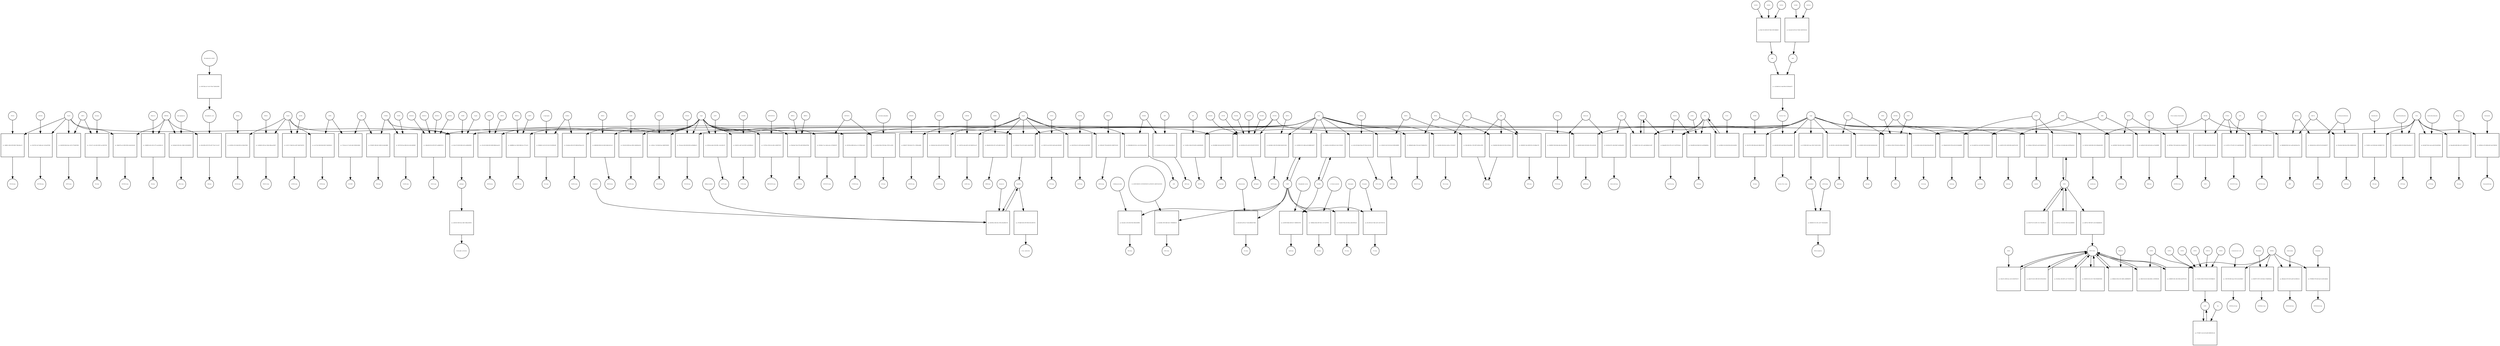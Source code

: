 strict digraph  {
Nsp14 [annotation=urn_miriam_uniprot_P0C6X7, bipartite=0, cls=macromolecule, fontsize=4, label=Nsp14, shape=circle];
"pr_1db6ffc5-49b3-4f59-9828-736bc08ae11f" [annotation="", bipartite=1, cls=process, fontsize=4, label="pr_1db6ffc5-49b3-4f59-9828-736bc08ae11f", shape=square];
PEG10comp [annotation="urn_miriam_doi_10.1101%2F2020.06.17.156455", bipartite=0, cls=complex, fontsize=4, label=PEG10comp, shape=circle];
PEG10 [annotation=urn_miriam_uniprot_Q86TG7, bipartite=0, cls=macromolecule, fontsize=4, label=PEG10, shape=circle];
"pr_3fe35744-1a47-4ddd-aafc-3c81a4d75982" [annotation="", bipartite=1, cls=process, fontsize=4, label="pr_3fe35744-1a47-4ddd-aafc-3c81a4d75982", shape=square];
ZNF250comp [annotation="urn_miriam_doi_10.1101%2F2020.06.17.156455", bipartite=0, cls=complex, fontsize=4, label=ZNF250comp, shape=circle];
ZNF250 [annotation=urn_miriam_uniprot_P15622, bipartite=0, cls=macromolecule, fontsize=4, label=ZNF250, shape=circle];
SIRT5 [annotation=urn_miriam_uniprot_Q9NXA8, bipartite=0, cls=macromolecule, fontsize=4, label=SIRT5, shape=circle];
"pr_c37a3c27-ce3e-4b31-8f0f-1acc04567304" [annotation="", bipartite=1, cls=process, fontsize=4, label="pr_c37a3c27-ce3e-4b31-8f0f-1acc04567304", shape=square];
SScomp [annotation=urn_miriam_pubmed_17355872, bipartite=0, cls=complex, fontsize=4, label=SScomp, shape=circle];
Suramin [annotation="urn_miriam_pubchem.compound_5361", bipartite=0, cls="simple chemical", fontsize=4, label=Suramin, shape=circle];
"pr_d1d02390-08e9-4dec-a67d-277fa964708d" [annotation="", bipartite=1, cls=process, fontsize=4, label="pr_d1d02390-08e9-4dec-a67d-277fa964708d", shape=square];
SIRT5comp [annotation=urn_miriam_pubmed_32353859, bipartite=0, cls=complex, fontsize=4, label=SIRT5comp, shape=circle];
IMPDH2 [annotation=urn_miriam_uniprot_P12268, bipartite=0, cls=macromolecule, fontsize=4, label=IMPDH2, shape=circle];
"pr_148d4ff4-a03e-4225-a7f7-eea2e04dc1e4" [annotation="", bipartite=1, cls=process, fontsize=4, label="pr_148d4ff4-a03e-4225-a7f7-eea2e04dc1e4", shape=square];
IRcomp [annotation=urn_miriam_pubmed_17139284, bipartite=0, cls=complex, fontsize=4, label=IRcomp, shape=circle];
Ribavirin [annotation="urn_miriam_pubchem.compound_37542|urn_miriam_doi_10.1016%2FS0140-6736(20)31042-4", bipartite=0, cls="simple chemical", fontsize=4, label=Ribavirin, shape=circle];
"pr_5bcdba45-491b-40cc-96b8-10c9b1b80932" [annotation="", bipartite=1, cls=process, fontsize=4, label="pr_5bcdba45-491b-40cc-96b8-10c9b1b80932", shape=square];
IMercomp [annotation=urn_miriam_pubmed_18506437, bipartite=0, cls=complex, fontsize=4, label=IMercomp, shape=circle];
Mercaptopurine [annotation="urn_miriam_pubchem.compound_667490", bipartite=0, cls="simple chemical", fontsize=4, label=Mercaptopurine, shape=circle];
"Mycophenolate mofetil" [annotation="urn_miriam_pubchem.compound_5281078", bipartite=0, cls="simple chemical", fontsize=4, label="Mycophenolate mofetil", shape=circle];
"pr_0847529b-3a71-45e7-87bd-733df1d293f8" [annotation="", bipartite=1, cls=process, fontsize=4, label="pr_0847529b-3a71-45e7-87bd-733df1d293f8", shape=square];
"Mycophenolic acid" [annotation="urn_miriam_pubchem.compound_446541|urn_miriam_pubmed_17496727", bipartite=0, cls="simple chemical", fontsize=4, label="Mycophenolic acid", shape=circle];
"pr_84e3c860-ad78-4754-a957-7bec111c2e37" [annotation="", bipartite=1, cls=process, fontsize=4, label="pr_84e3c860-ad78-4754-a957-7bec111c2e37", shape=square];
IMcomp [annotation=urn_miriam_pubmed_17496727, bipartite=0, cls=complex, fontsize=4, label=IMcomp, shape=circle];
"pr_34d8af78-ace3-4f64-9500-e3a9a245a5dd" [annotation="", bipartite=1, cls=process, fontsize=4, label="pr_34d8af78-ace3-4f64-9500-e3a9a245a5dd", shape=square];
INPDH2comp [annotation=urn_miriam_pubmed_32353859, bipartite=0, cls=complex, fontsize=4, label=INPDH2comp, shape=circle];
Nsp10 [annotation=urn_miriam_uniprot_P0DTD1, bipartite=0, cls=macromolecule, fontsize=4, label=Nsp10, shape=circle];
"pr_4e35029c-0313-46e8-8f1b-5a74d4e7692b" [annotation="", bipartite=1, cls=process, fontsize=4, label="pr_4e35029c-0313-46e8-8f1b-5a74d4e7692b", shape=square];
AP2A2comp [annotation=urn_miriam_pubmed_32353859, bipartite=0, cls=complex, fontsize=4, label=AP2A2comp, shape=circle];
AP2A2 [annotation=urn_miriam_uniprot_O94973, bipartite=0, cls=macromolecule, fontsize=4, label=AP2A2, shape=circle];
GFER [annotation=urn_miriam_uniprot_P55789, bipartite=0, cls=macromolecule, fontsize=4, label=GFER, shape=circle];
"pr_7153ecaf-ec71-4e43-abfe-3b360c62dfe6" [annotation="", bipartite=1, cls=process, fontsize=4, label="pr_7153ecaf-ec71-4e43-abfe-3b360c62dfe6", shape=square];
FGCOMP [annotation=urn_miriam_pubmed_10592235, bipartite=0, cls=complex, fontsize=4, label=FGCOMP, shape=circle];
FAD [annotation="urn_miriam_pubchem.compound_643975", bipartite=0, cls="simple chemical", fontsize=4, label=FAD, shape=circle];
"pr_ae1e73ed-3d40-4b5d-9420-7e8ef462bcfc" [annotation="", bipartite=1, cls=process, fontsize=4, label="pr_ae1e73ed-3d40-4b5d-9420-7e8ef462bcfc", shape=square];
GFERcomp [annotation=urn_miriam_pubmed_32353859, bipartite=0, cls=complex, fontsize=4, label=GFERcomp, shape=circle];
"pr_1a50b400-cf69-4ac2-9d6e-6d6aaae58b57" [annotation="", bipartite=1, cls=process, fontsize=4, label="pr_1a50b400-cf69-4ac2-9d6e-6d6aaae58b57", shape=square];
ERGIC1comp [annotation=urn_miriam_pubmed_32353859, bipartite=0, cls=complex, fontsize=4, label=ERGIC1comp, shape=circle];
ERGIC1 [annotation=urn_miriam_uniprot_Q969X5, bipartite=0, cls=macromolecule, fontsize=4, label=ERGIC1, shape=circle];
"pr_fc2671c7-9eb8-45ca-b0f7-2b0427b36702" [annotation="", bipartite=1, cls=process, fontsize=4, label="pr_fc2671c7-9eb8-45ca-b0f7-2b0427b36702", shape=square];
AP2M1comp [annotation=urn_miriam_pubmed_32353859, bipartite=0, cls=complex, fontsize=4, label=AP2M1comp, shape=circle];
AP2M1 [annotation=urn_miriam_uniprot_Q96CW1, bipartite=0, cls=macromolecule, fontsize=4, label=AP2M1, shape=circle];
Nsp8 [annotation="urn_miriam_uniprot_P0DTD1|urn_miriam_ncbiprotein_YP_009725304|urn_miriam_taxonomy_2697049", bipartite=0, cls=macromolecule, fontsize=4, label=Nsp8, shape=circle];
"pr_c911a352-9d0d-4923-8496-89bb3eeaa67a" [annotation="", bipartite=1, cls=process, fontsize=4, label="pr_c911a352-9d0d-4923-8496-89bb3eeaa67a", shape=square];
SRP54comp [annotation=urn_miriam_pubmed_32353859, bipartite=0, cls=complex, fontsize=4, label=SRP54comp, shape=circle];
SRP54 [annotation=urn_miriam_uniprot_P61011, bipartite=0, cls=macromolecule, fontsize=4, label=SRP54, shape=circle];
SRP19 [annotation=urn_miriam_uniprot_P09132, bipartite=0, cls=macromolecule, fontsize=4, label=SRP19, shape=circle];
"pr_dd8445b8-0946-42c0-b855-d8dc2b212a12" [annotation="", bipartite=1, cls=process, fontsize=4, label="pr_dd8445b8-0946-42c0-b855-d8dc2b212a12", shape=square];
DDX10comp [annotation=urn_miriam_pubmed_32353859, bipartite=0, cls=complex, fontsize=4, label=DDX10comp, shape=circle];
DDX10 [annotation=urn_miriam_uniprot_Q13206, bipartite=0, cls=macromolecule, fontsize=4, label=DDX10, shape=circle];
"pr_e4b888b6-2ac3-4083-984d-0ecc7571a311" [annotation="", bipartite=1, cls=process, fontsize=4, label="pr_e4b888b6-2ac3-4083-984d-0ecc7571a311", shape=square];
MEPCEcomp [annotation=urn_miriam_pubmed_29845934, bipartite=0, cls=complex, fontsize=4, label=MEPCEcomp, shape=circle];
MEPCE [annotation=urn_miriam_uniprot_Q7L2J0, bipartite=0, cls=macromolecule, fontsize=4, label=MEPCE, shape=circle];
LARP7 [annotation=urn_miriam_uniprot_Q4G0J3, bipartite=0, cls=macromolecule, fontsize=4, label=LARP7, shape=circle];
"pr_331dc542-49f6-4eee-8962-2e8b43be0cbb" [annotation="", bipartite=1, cls=process, fontsize=4, label="pr_331dc542-49f6-4eee-8962-2e8b43be0cbb", shape=square];
NGDNcomp [annotation=urn_miriam_pubmed_32353859, bipartite=0, cls=complex, fontsize=4, label=NGDNcomp, shape=circle];
NGDN [annotation=urn_miriam_uniprot_Q8NEJ9, bipartite=0, cls=macromolecule, fontsize=4, label=NGDN, shape=circle];
NARS2 [annotation=urn_miriam_uniprot_Q96I59, bipartite=0, cls=macromolecule, fontsize=4, label=NARS2, shape=circle];
"pr_983b8421-2e35-4313-b531-f0c0f4f9e0df" [annotation="", bipartite=1, cls=process, fontsize=4, label="pr_983b8421-2e35-4313-b531-f0c0f4f9e0df", shape=square];
NLcomp [annotation=urn_miriam_pubmed_16753178, bipartite=0, cls=complex, fontsize=4, label=NLcomp, shape=circle];
"L-Asparagine" [annotation="urn_miriam_pubchem.compound_6267", bipartite=0, cls="simple chemical", fontsize=4, label="L-Asparagine", shape=circle];
"pr_01e6a6ba-d359-4376-9948-bb7fbaa3c551" [annotation="", bipartite=1, cls=process, fontsize=4, label="pr_01e6a6ba-d359-4376-9948-bb7fbaa3c551", shape=square];
NARS2comp [annotation="urn_miriam_doi_10.1101%2F2020.03.31.019216", bipartite=0, cls=complex, fontsize=4, label=NARS2comp, shape=circle];
Nsp7 [annotation=urn_miriam_uniprot_P0DTD1, bipartite=0, cls=macromolecule, fontsize=4, label=Nsp7, shape=circle];
"pr_beb32db2-1206-47b2-9846-f2b24f1253b9" [annotation="", bipartite=1, cls=process, fontsize=4, label="pr_beb32db2-1206-47b2-9846-f2b24f1253b9", shape=square];
SRP72comp [annotation=urn_miriam_pubmed_32353859, bipartite=0, cls=complex, fontsize=4, label=SRP72comp, shape=circle];
SRP72 [annotation=urn_miriam_uniprot_O76094, bipartite=0, cls=macromolecule, fontsize=4, label=SRP72, shape=circle];
"pr_ccf6c6ec-7c28-4b46-9aa1-db60f3189435" [annotation="", bipartite=1, cls=process, fontsize=4, label="pr_ccf6c6ec-7c28-4b46-9aa1-db60f3189435", shape=square];
NOL10comp [annotation=urn_miriam_pubmed_32353859, bipartite=0, cls=complex, fontsize=4, label=NOL10comp, shape=circle];
NOL10 [annotation=urn_miriam_uniprot_Q9BSC4, bipartite=0, cls=macromolecule, fontsize=4, label=NOL10, shape=circle];
SEPSECS [annotation=urn_miriam_uniprot_Q9HD40, bipartite=0, cls=macromolecule, fontsize=4, label=SEPSECS, shape=circle];
"pr_caa5d5a9-90eb-4706-9dae-76f57ece2965" [annotation="", bipartite=1, cls=process, fontsize=4, label="pr_caa5d5a9-90eb-4706-9dae-76f57ece2965", shape=square];
SPcomp [annotation=urn_miriam_pubmed_17194211, bipartite=0, cls=complex, fontsize=4, label=SPcomp, shape=circle];
"Pyridoxal phosphate" [annotation="urn_miriam_pubchem.compound_1051", bipartite=0, cls="simple chemical", fontsize=4, label="Pyridoxal phosphate", shape=circle];
"pr_0522b9a1-7ace-4ded-ae4e-c47f5d8423f3" [annotation="", bipartite=1, cls=process, fontsize=4, label="pr_0522b9a1-7ace-4ded-ae4e-c47f5d8423f3", shape=square];
SEPSECScomp [annotation=urn_miriam_pubmed_32353859, bipartite=0, cls=complex, fontsize=4, label=SEPSECScomp, shape=circle];
"pr_655f5a5a-dda2-4554-89fc-c3e2a33be73f" [annotation="", bipartite=1, cls=process, fontsize=4, label="pr_655f5a5a-dda2-4554-89fc-c3e2a33be73f", shape=square];
AATFcomp [annotation=urn_miriam_pubmed_32353859, bipartite=0, cls=complex, fontsize=4, label=AATFcomp, shape=circle];
AATF [annotation=urn_miriam_uniprot_Q9NY61, bipartite=0, cls=macromolecule, fontsize=4, label=AATF, shape=circle];
MRPS5 [annotation="", bipartite=0, cls=macromolecule, fontsize=4, label=MRPS5, shape=circle];
"pr_f94a54ab-70a4-4729-adf9-5f805e857fbb" [annotation="", bipartite=1, cls=process, fontsize=4, label="pr_f94a54ab-70a4-4729-adf9-5f805e857fbb", shape=square];
MRPScomp [annotation=urn_miriam_pubmed_32353859, bipartite=0, cls=complex, fontsize=4, label=MRPScomp, shape=circle];
MRPS2 [annotation=urn_miriam_uniprot_Q9Y399, bipartite=0, cls=macromolecule, fontsize=4, label=MRPS2, shape=circle];
EXOSC2 [annotation=urn_miriam_uniprot_Q13868, bipartite=0, cls=macromolecule, fontsize=4, label=EXOSC2, shape=circle];
"pr_1d4be3b8-9142-4876-8573-ad9d6f347fc9" [annotation="", bipartite=1, cls=process, fontsize=4, label="pr_1d4be3b8-9142-4876-8573-ad9d6f347fc9", shape=square];
EXOCcomp [annotation="urn_miriam_pubmed_32353859|urn_miriam_pubmed_28514442", bipartite=0, cls=complex, fontsize=4, label=EXOCcomp, shape=circle];
EXOSC3 [annotation=urn_miriam_uniprot_Q9NQT5, bipartite=0, cls=macromolecule, fontsize=4, label=EXOSC3, shape=circle];
EXOSC5 [annotation=urn_miriam_uniprot_Q9NQT4, bipartite=0, cls=macromolecule, fontsize=4, label=EXOSC5, shape=circle];
EXOSC8 [annotation=urn_miriam_uniprot_Q96B26, bipartite=0, cls=macromolecule, fontsize=4, label=EXOSC8, shape=circle];
FOCAD [annotation=urn_miriam_uniprot_Q5VW36, bipartite=0, cls=macromolecule, fontsize=4, label=FOCAD, shape=circle];
"pr_782cadac-bf2d-463b-8029-eef56d8b4a7a" [annotation="", bipartite=1, cls=process, fontsize=4, label="pr_782cadac-bf2d-463b-8029-eef56d8b4a7a", shape=square];
FOCADcomp [annotation="urn_miriam_doi_10.1101%2F2020.06.17.156455", bipartite=0, cls=complex, fontsize=4, label=FOCADcomp, shape=circle];
"pr_92d41f3c-abb7-4a18-9953-2ed3340b5aef" [annotation="", bipartite=1, cls=process, fontsize=4, label="pr_92d41f3c-abb7-4a18-9953-2ed3340b5aef", shape=square];
CCDCcomp [annotation=urn_miriam_pubmed_32353859, bipartite=0, cls=complex, fontsize=4, label=CCDCcomp, shape=circle];
CCDC86 [annotation=urn_miriam_uniprot_Q9H6F5, bipartite=0, cls=macromolecule, fontsize=4, label=CCDC86, shape=circle];
"pr_11197d1e-47d0-4c5e-845c-efb36f72f315" [annotation="", bipartite=1, cls=process, fontsize=4, label="pr_11197d1e-47d0-4c5e-845c-efb36f72f315", shape=square];
MPHOSPHcomp [annotation=urn_miriam_pubmed_32353859, bipartite=0, cls=complex, fontsize=4, label=MPHOSPHcomp, shape=circle];
MPHOSPH10 [annotation=urn_miriam_uniprot_O00566, bipartite=0, cls=macromolecule, fontsize=4, label=MPHOSPH10, shape=circle];
RHOA [annotation=urn_miriam_uniprot_P61586, bipartite=0, cls=macromolecule, fontsize=4, label=RHOA, shape=circle];
"pr_55de0649-2f64-46b2-831f-093c21f294ad" [annotation="", bipartite=1, cls=process, fontsize=4, label="pr_55de0649-2f64-46b2-831f-093c21f294ad", shape=square];
RGcomp [annotation=urn_miriam_pubmed_10592235, bipartite=0, cls=complex, fontsize=4, label=RGcomp, shape=circle];
GDP [annotation="urn_miriam_pubchem.compound_135398619", bipartite=0, cls="simple chemical", fontsize=4, label=GDP, shape=circle];
"pr_6d90a6b5-dd4e-472d-a5a9-703d6bc8f116" [annotation="", bipartite=1, cls=process, fontsize=4, label="pr_6d90a6b5-dd4e-472d-a5a9-703d6bc8f116", shape=square];
RHOA7comp [annotation=urn_miriam_pubmed_32353859, bipartite=0, cls=complex, fontsize=4, label=RHOA7comp, shape=circle];
RAB7A [annotation=urn_miriam_uniprot_P51149, bipartite=0, cls=macromolecule, fontsize=4, label=RAB7A, shape=circle];
"pr_364c2d66-49cc-47b3-99f7-d42f2ac1ff95" [annotation="", bipartite=1, cls=process, fontsize=4, label="pr_364c2d66-49cc-47b3-99f7-d42f2ac1ff95", shape=square];
"pr_212f6cf4-3e2f-4154-b3a5-8109fe3d8099" [annotation="", bipartite=1, cls=process, fontsize=4, label="pr_212f6cf4-3e2f-4154-b3a5-8109fe3d8099", shape=square];
RAB7comp [annotation=urn_miriam_pubmed_32353859, bipartite=0, cls=complex, fontsize=4, label=RAB7comp, shape=circle];
COMT [annotation=urn_miriam_uniprot_P21964, bipartite=0, cls=macromolecule, fontsize=4, label=COMT, shape=circle];
"pr_0cbcab2c-a51b-435d-932d-3d9a1fe606f4" [annotation="", bipartite=1, cls=process, fontsize=4, label="pr_0cbcab2c-a51b-435d-932d-3d9a1fe606f4", shape=square];
MCcomp [annotation=urn_miriam_pubmed_1170911, bipartite=0, cls=complex, fontsize=4, label=MCcomp, shape=circle];
"2-Methoxyestradiol" [annotation="urn_miriam_pubchem.compound_66414", bipartite=0, cls="simple chemical", fontsize=4, label="2-Methoxyestradiol", shape=circle];
"pr_e8ce66bc-4505-4db5-8a1f-c70600d86138" [annotation="", bipartite=1, cls=process, fontsize=4, label="pr_e8ce66bc-4505-4db5-8a1f-c70600d86138", shape=square];
DNCcomp [annotation=urn_miriam_pubmed_10592235, bipartite=0, cls=complex, fontsize=4, label=DNCcomp, shape=circle];
"(3_4-DIHYDROXY-2-NITROPHENYL)(PHENYL)METHANONE" [annotation="urn_miriam_pubchem.compound_6914595", bipartite=0, cls="simple chemical", fontsize=4, label="(3_4-DIHYDROXY-2-NITROPHENYL)(PHENYL)METHANONE", shape=circle];
"pr_0be5a2f6-ee9f-4ac7-9cdd-a0804e073b60" [annotation="", bipartite=1, cls=process, fontsize=4, label="pr_0be5a2f6-ee9f-4ac7-9cdd-a0804e073b60", shape=square];
ACcomp [annotation=urn_miriam_pubmed_20196537, bipartite=0, cls=complex, fontsize=4, label=ACcomp, shape=circle];
Ademetionine [annotation="urn_miriam_pubchem.compound_34755", bipartite=0, cls="simple chemical", fontsize=4, label=Ademetionine, shape=circle];
"pr_73df9a8e-b58a-4097-b91c-13c7cd37676f" [annotation="", bipartite=1, cls=process, fontsize=4, label="pr_73df9a8e-b58a-4097-b91c-13c7cd37676f", shape=square];
DCcomp [annotation=urn_miriam_pubmed_17016423, bipartite=0, cls=complex, fontsize=4, label=DCcomp, shape=circle];
"3_5-Dinitrocatechol" [annotation="urn_miriam_pubchem.compound_3870203", bipartite=0, cls="simple chemical", fontsize=4, label="3_5-Dinitrocatechol", shape=circle];
"pr_71c8af36-789a-4216-8fae-ad8cb5005ae6" [annotation="", bipartite=1, cls=process, fontsize=4, label="pr_71c8af36-789a-4216-8fae-ad8cb5005ae6", shape=square];
NCcomp [annotation=urn_miriam_pubmed_12876237, bipartite=0, cls=complex, fontsize=4, label=NCcomp, shape=circle];
Entacapone [annotation="urn_miriam_pubchem.compound_5281081", bipartite=0, cls="simple chemical", fontsize=4, label=Entacapone, shape=circle];
"pr_dfc3c9fd-1be7-4b41-a651-c0e5719fc7e8" [annotation="", bipartite=1, cls=process, fontsize=4, label="pr_dfc3c9fd-1be7-4b41-a651-c0e5719fc7e8", shape=square];
TCcomp [annotation=urn_miriam_pubmed_20502133, bipartite=0, cls=complex, fontsize=4, label=TCcomp, shape=circle];
Tolcapone [annotation="urn_miriam_pubchem.compound_4659569", bipartite=0, cls="simple chemical", fontsize=4, label=Tolcapone, shape=circle];
"pr_2e3858f4-5231-448d-ae62-b88d8fc0b877" [annotation="", bipartite=1, cls=process, fontsize=4, label="pr_2e3858f4-5231-448d-ae62-b88d8fc0b877", shape=square];
pathogen [annotation="urn_miriam_doi_10.1101%2F2020.03.31.019216", bipartite=0, cls=complex, fontsize=4, label=pathogen, shape=circle];
"pr_2eb53233-44f3-4eec-bd01-540dca503b7b" [annotation="", bipartite=1, cls=process, fontsize=4, label="pr_2eb53233-44f3-4eec-bd01-540dca503b7b", shape=square];
Neutrophil_activation [annotation="urn_miriam_go_GO%3A0042119", bipartite=0, cls=phenotype, fontsize=4, label=Neutrophil_activation, shape=circle];
RALA [annotation=urn_miriam_uniprot_P11233, bipartite=0, cls=macromolecule, fontsize=4, label=RALA, shape=circle];
"pr_00045091-50a2-489f-967a-f221d8da1378" [annotation="", bipartite=1, cls=process, fontsize=4, label="pr_00045091-50a2-489f-967a-f221d8da1378", shape=square];
GDPcomp [annotation=urn_miriam_pubmed_10592235, bipartite=0, cls=complex, fontsize=4, label=GDPcomp, shape=circle];
"pr_19ed1f4b-1464-4b1e-bc88-a1c7451fdc87" [annotation="", bipartite=1, cls=process, fontsize=4, label="pr_19ed1f4b-1464-4b1e-bc88-a1c7451fdc87", shape=square];
RALAcomp [annotation=urn_miriam_pubmed_32353859, bipartite=0, cls=complex, fontsize=4, label=RALAcomp, shape=circle];
CYB5R3 [annotation=urn_miriam_uniprot_P00387, bipartite=0, cls=macromolecule, fontsize=4, label=CYB5R3, shape=circle];
"pr_67d1bff2-18fd-4d11-84bf-8c3cdbe5db8b" [annotation="", bipartite=1, cls=process, fontsize=4, label="pr_67d1bff2-18fd-4d11-84bf-8c3cdbe5db8b", shape=square];
FADcomp [annotation=urn_miriam_pubmed_17016423, bipartite=0, cls=complex, fontsize=4, label=FADcomp, shape=circle];
"pr_503f7180-2faa-4f6b-8c0e-0a61e466006f" [annotation="", bipartite=1, cls=process, fontsize=4, label="pr_503f7180-2faa-4f6b-8c0e-0a61e466006f", shape=square];
NADHcomp [annotation=urn_miriam_pubmed_17341833, bipartite=0, cls=complex, fontsize=4, label=NADHcomp, shape=circle];
NADH [annotation="urn_miriam_pubchem.compound_439153", bipartite=0, cls="simple chemical", fontsize=4, label=NADH, shape=circle];
"pr_281f350a-4688-4e2b-acc3-227bb61e4afb" [annotation="", bipartite=1, cls=process, fontsize=4, label="pr_281f350a-4688-4e2b-acc3-227bb61e4afb", shape=square];
CYB5R3comp [annotation=urn_miriam_pubmed_32353859, bipartite=0, cls=complex, fontsize=4, label=CYB5R3comp, shape=circle];
"pr_b5a2c274-0629-40b2-b216-ae966d2f82f6" [annotation="", bipartite=1, cls=process, fontsize=4, label="pr_b5a2c274-0629-40b2-b216-ae966d2f82f6", shape=square];
Nsp9 [annotation="urn_miriam_uniprot_P0DTD1|urn_miriam_ncbiprotein_YP_009725305", bipartite=0, cls=macromolecule, fontsize=4, label=Nsp9, shape=circle];
Nsp16 [annotation=urn_miriam_uniprot_P0C6X7, bipartite=0, cls=macromolecule, fontsize=4, label=Nsp16, shape=circle];
NEMF [annotation=urn_miriam_uniprot_O60524, bipartite=0, cls=macromolecule, fontsize=4, label=NEMF, shape=circle];
homodimer [annotation=urn_miriam_pubmed_19153232, bipartite=0, cls=complex, fontsize=4, label=homodimer, shape=circle];
"pr_04444633-f13c-401c-a457-762e0edad05c" [annotation="", bipartite=1, cls=process, fontsize=4, label="pr_04444633-f13c-401c-a457-762e0edad05c", shape=square];
RNArecognition [annotation=urn_miriam_pubmed_19153232, bipartite=0, cls=complex, fontsize=4, label=RNArecognition, shape=circle];
ssRNAoligo [annotation=urn_miriam_pubmed_19153232, bipartite=0, cls="nucleic acid feature", fontsize=4, label=ssRNAoligo, shape=circle];
"pr_8c73bf05-6851-4aac-9034-73e56112436c" [annotation="", bipartite=1, cls=process, fontsize=4, label="pr_8c73bf05-6851-4aac-9034-73e56112436c", shape=square];
"pr_e2bc3c09-dda6-45ba-b7f7-0f5ec18c1db1" [annotation="", bipartite=1, cls=process, fontsize=4, label="pr_e2bc3c09-dda6-45ba-b7f7-0f5ec18c1db1", shape=square];
ACSLcomp [annotation=urn_miriam_pubmed_32353859, bipartite=0, cls=complex, fontsize=4, label=ACSLcomp, shape=circle];
ACSL3 [annotation="", bipartite=0, cls=macromolecule, fontsize=4, label=ACSL3, shape=circle];
CA12 [annotation=urn_miriam_uniprot_O43570, bipartite=0, cls=macromolecule, fontsize=4, label=CA12, shape=circle];
"pr_7b336ffc-2ac9-450b-b8e1-b5028b0717d5" [annotation="", bipartite=1, cls=process, fontsize=4, label="pr_7b336ffc-2ac9-450b-b8e1-b5028b0717d5", shape=square];
BZcomp [annotation=urn_miriam_pubmed_19119014, bipartite=0, cls=complex, fontsize=4, label=BZcomp, shape=circle];
Benzthiazide [annotation="urn_miriam_chebi_CHEBI%3A3047|urn_miriam_pubchem.compound_2343", bipartite=0, cls="simple chemical", fontsize=4, label=Benzthiazide, shape=circle];
"pr_5d4de3ed-4690-4519-89a6-835eef8ea177" [annotation="", bipartite=1, cls=process, fontsize=4, label="pr_5d4de3ed-4690-4519-89a6-835eef8ea177", shape=square];
HFTcomp [annotation=urn_miriam_pubmed_19119014, bipartite=0, cls=complex, fontsize=4, label=HFTcomp, shape=circle];
Hydroflumethiazide [annotation="urn_miriam_chebi_CHEBI%3A5784|urn_miriam_pubchem.compound_70876165", bipartite=0, cls="simple chemical", fontsize=4, label=Hydroflumethiazide, shape=circle];
"pr_6dc9a8f7-9fdc-4eed-ae48-6532af65f9dd" [annotation="", bipartite=1, cls=process, fontsize=4, label="pr_6dc9a8f7-9fdc-4eed-ae48-6532af65f9dd", shape=square];
HCTcomp [annotation=urn_miriam_pubmed_19119014, bipartite=0, cls=complex, fontsize=4, label=HCTcomp, shape=circle];
Hydrochlorothiazide [annotation="urn_miriam_chebi_CHEBI%3A5778|urn_miriam_pubchem.compound_3639", bipartite=0, cls="simple chemical", fontsize=4, label=Hydrochlorothiazide, shape=circle];
"pr_00aa2464-4d09-408e-a87c-def96505e151" [annotation="", bipartite=1, cls=process, fontsize=4, label="pr_00aa2464-4d09-408e-a87c-def96505e151", shape=square];
EAcomp [annotation=urn_miriam_pubmed_20185318, bipartite=0, cls=complex, fontsize=4, label=EAcomp, shape=circle];
"Ellagic Acid" [annotation="urn_miriam_chebi_CHEBI%3A4775|urn_miriam_pubchem.compound_5281855", bipartite=0, cls="simple chemical", fontsize=4, label="Ellagic Acid", shape=circle];
"pr_b95f0bc8-a703-468b-bd3f-2a0a7300652b" [annotation="", bipartite=1, cls=process, fontsize=4, label="pr_b95f0bc8-a703-468b-bd3f-2a0a7300652b", shape=square];
ZonisamideComp [annotation=urn_miriam_pubmed_19703035, bipartite=0, cls=complex, fontsize=4, label=ZonisamideComp, shape=circle];
Zonisamide [annotation="urn_miriam_chebi_CHEBI%3A10127|urn_miriam_pubchem.substance_5734", bipartite=0, cls="simple chemical", fontsize=4, label=Zonisamide, shape=circle];
"pr_d5c58384-c0db-4329-84e8-82fee69353d5" [annotation="", bipartite=1, cls=process, fontsize=4, label="pr_d5c58384-c0db-4329-84e8-82fee69353d5", shape=square];
CA12comp [annotation="urn_miriam_doi_10.1101%2F2020.06.17.156455", bipartite=0, cls=complex, fontsize=4, label=CA12comp, shape=circle];
"pr_22de061a-fc0d-4999-be21-0dc127429d33" [annotation="", bipartite=1, cls=process, fontsize=4, label="pr_22de061a-fc0d-4999-be21-0dc127429d33", shape=square];
SCARB1 [annotation=urn_miriam_uniprot_Q8WTV0, bipartite=0, cls=macromolecule, fontsize=4, label=SCARB1, shape=circle];
"pr_a2f1df7b-f6bb-4186-8c27-184f09310740" [annotation="", bipartite=1, cls=process, fontsize=4, label="pr_a2f1df7b-f6bb-4186-8c27-184f09310740", shape=square];
lipidcomp [annotation=urn_miriam_pubmed_16530182, bipartite=0, cls=complex, fontsize=4, label=lipidcomp, shape=circle];
"Phosphatidyl serine" [annotation="urn_miriam_chebi_CHEBI%3A18303|urn_miriam_pubchem.compound_6323481", bipartite=0, cls="simple chemical", fontsize=4, label="Phosphatidyl serine", shape=circle];
Nsp12 [annotation=urn_miriam_uniprot_P0DTD1, bipartite=0, cls=macromolecule, fontsize=4, label=Nsp12, shape=circle];
"pr_0b941b77-4f5b-46e3-971c-e796f2a44bfb" [annotation="", bipartite=1, cls=process, fontsize=4, label="pr_0b941b77-4f5b-46e3-971c-e796f2a44bfb", shape=square];
MYCBPcomp [annotation=urn_miriam_pubmed_32353859, bipartite=0, cls=complex, fontsize=4, label=MYCBPcomp, shape=circle];
MYCBP2 [annotation=urn_miriam_uniprot_O75592, bipartite=0, cls=macromolecule, fontsize=4, label=MYCBP2, shape=circle];
"pr_340e3da3-fe6e-4f26-ab78-59371f857d6e" [annotation="", bipartite=1, cls=process, fontsize=4, label="pr_340e3da3-fe6e-4f26-ab78-59371f857d6e", shape=square];
ZC3H7Acomp [annotation=urn_miriam_pubmed_32353859, bipartite=0, cls=complex, fontsize=4, label=ZC3H7Acomp, shape=circle];
"ZC3H7A " [annotation=urn_miriam_uniprot_Q8IWR0, bipartite=0, cls=macromolecule, fontsize=4, label="ZC3H7A ", shape=circle];
"pr_7a2937e0-a5da-46d7-a2f3-9b9f247aac5f" [annotation="", bipartite=1, cls=process, fontsize=4, label="pr_7a2937e0-a5da-46d7-a2f3-9b9f247aac5f", shape=square];
LARPcomp [annotation=urn_miriam_pubmed_32353859, bipartite=0, cls=complex, fontsize=4, label=LARPcomp, shape=circle];
"LARP4B " [annotation=urn_miriam_uniprot_Q92615, bipartite=0, cls=macromolecule, fontsize=4, label="LARP4B ", shape=circle];
"pr_40be8424-0fb1-4671-a67b-d861253dc22d" [annotation="", bipartite=1, cls=process, fontsize=4, label="pr_40be8424-0fb1-4671-a67b-d861253dc22d", shape=square];
RBMcomp [annotation=urn_miriam_pubmed_32353859, bipartite=0, cls=complex, fontsize=4, label=RBMcomp, shape=circle];
RBM41 [annotation=urn_miriam_uniprot_Q96IZ5, bipartite=0, cls=macromolecule, fontsize=4, label=RBM41, shape=circle];
"pr_1691f114-ae16-4621-be90-ada5c3603e96" [annotation="", bipartite=1, cls=process, fontsize=4, label="pr_1691f114-ae16-4621-be90-ada5c3603e96", shape=square];
TCFcomp [annotation=urn_miriam_pubmed_32353859, bipartite=0, cls=complex, fontsize=4, label=TCFcomp, shape=circle];
TCF12 [annotation=urn_miriam_uniprot_Q99081, bipartite=0, cls=macromolecule, fontsize=4, label=TCF12, shape=circle];
"pr_2d210784-dc51-4d7b-ba8d-a6ecb8476805" [annotation="", bipartite=1, cls=process, fontsize=4, label="pr_2d210784-dc51-4d7b-ba8d-a6ecb8476805", shape=square];
ZNFcomp [annotation=urn_miriam_pubmed_32353859, bipartite=0, cls=complex, fontsize=4, label=ZNFcomp, shape=circle];
ZNF318 [annotation=urn_miriam_uniprot_Q5VUA4, bipartite=0, cls=macromolecule, fontsize=4, label=ZNF318, shape=circle];
BCKDK [annotation=urn_miriam_uniprot_O14874, bipartite=0, cls=macromolecule, fontsize=4, label=BCKDK, shape=circle];
"pr_fefabbbd-a113-4151-a1e5-a43dac660ce9" [annotation="", bipartite=1, cls=process, fontsize=4, label="pr_fefabbbd-a113-4151-a1e5-a43dac660ce9", shape=square];
ADPcomp [annotation=urn_miriam_pubmed_17016423, bipartite=0, cls=complex, fontsize=4, label=ADPcomp, shape=circle];
ADP [annotation="urn_miriam_chebi_CHEBI%3A16761|urn_miriam_pubchem.compound_6022", bipartite=0, cls="simple chemical", fontsize=4, label=ADP, shape=circle];
"pr_008cb0b8-b518-45cc-a5e2-81423ae95468" [annotation="", bipartite=1, cls=process, fontsize=4, label="pr_008cb0b8-b518-45cc-a5e2-81423ae95468", shape=square];
s389 [annotation=urn_miriam_pubmed_32353859, bipartite=0, cls=complex, fontsize=4, label=s389, shape=circle];
"pr_61945e38-779d-4e68-bf32-228087161d22" [annotation="", bipartite=1, cls=process, fontsize=4, label="pr_61945e38-779d-4e68-bf32-228087161d22", shape=square];
SBNOcomp [annotation=urn_miriam_pubmed_32353859, bipartite=0, cls=complex, fontsize=4, label=SBNOcomp, shape=circle];
SBNO1 [annotation=urn_miriam_uniprot_A3KN83, bipartite=0, cls=macromolecule, fontsize=4, label=SBNO1, shape=circle];
Nsp7812 [annotation="urn_miriam_doi_10.1101%2F2020.03.16.993386", bipartite=0, cls=complex, fontsize=4, label=Nsp7812, shape=circle];
"pr_1071bb6f-20d1-4670-9852-001c9fd73f7e" [annotation="", bipartite=1, cls=process, fontsize=4, label="pr_1071bb6f-20d1-4670-9852-001c9fd73f7e", shape=square];
virus_replication [annotation="urn_miriam_go_GO%3A0039694|urn_miriam_doi_10.1126%2Fscience.abc1560", bipartite=0, cls=phenotype, fontsize=4, label=virus_replication, shape=circle];
"pr_83ef504a-32b4-45ec-93ff-a923a084e730" [annotation="", bipartite=1, cls=process, fontsize=4, label="pr_83ef504a-32b4-45ec-93ff-a923a084e730", shape=square];
"remdesivir " [annotation="urn_miriam_chebi_CHEBI%3A145994|urn_miriam_pubchem.compound_121304016", bipartite=0, cls="simple chemical", fontsize=4, label="remdesivir ", shape=circle];
favipiravir [annotation="urn_miriam_pubchem.compound_492405|urn_miriam_pubmed_32620147", bipartite=0, cls="simple chemical", fontsize=4, label=favipiravir, shape=circle];
RdRpassembled [annotation=urn_miriam_ncbigene_8673700, bipartite=0, cls="nucleic acid feature", fontsize=4, label=RdRpassembled, shape=circle];
"pr_42006a46-719e-457e-8ad5-ccd6e3f7d96f" [annotation="", bipartite=1, cls=process, fontsize=4, label="pr_42006a46-719e-457e-8ad5-ccd6e3f7d96f", shape=square];
ELN [annotation=urn_miriam_uniprot_P15502, bipartite=0, cls=macromolecule, fontsize=4, label=ELN, shape=circle];
"pr_41e561bd-307c-49a0-8b36-7ad1b4be4f63" [annotation="", bipartite=1, cls=process, fontsize=4, label="pr_41e561bd-307c-49a0-8b36-7ad1b4be4f63", shape=square];
RofecoxibComp [annotation="urn_miriam_pubmed_17620346|urn_miriam_pubmed_16679386", bipartite=0, cls=complex, fontsize=4, label=RofecoxibComp, shape=circle];
Rofecoxib [annotation="urn_miriam_pubchem.compound_5090|urn_miriam_chebi_CHEBI%3A8887", bipartite=0, cls="simple chemical", fontsize=4, label=Rofecoxib, shape=circle];
EDNRA [annotation=urn_miriam_uniprot_P25101, bipartite=0, cls=macromolecule, fontsize=4, label=EDNRA, shape=circle];
"pr_11961789-94f2-4aea-97e8-4ce9e3389af7" [annotation="", bipartite=1, cls=process, fontsize=4, label="pr_11961789-94f2-4aea-97e8-4ce9e3389af7", shape=square];
EDNRAcetComp [annotation=urn_miriam_pubmed_10727528, bipartite=0, cls=complex, fontsize=4, label=EDNRAcetComp, shape=circle];
"Acetylsalicylic acid" [annotation="urn_miriam_pubchem.compound_2244|urn_miriam_chebi_CHEBI%3A15365", bipartite=0, cls="simple chemical", fontsize=4, label="Acetylsalicylic acid", shape=circle];
"pr_8b29077d-7857-4c09-bd5a-372b48383eba" [annotation="", bipartite=1, cls=process, fontsize=4, label="pr_8b29077d-7857-4c09-bd5a-372b48383eba", shape=square];
EDNRMacComp [annotation="urn_miriam_pubmed_24261583|urn_miriam_pubmed_22862294|urn_miriam_pubmed_22458347", bipartite=0, cls=complex, fontsize=4, label=EDNRMacComp, shape=circle];
Macitentan [annotation="urn_miriam_pubchem.compound_16004692|urn_miriam_chebi_CHEBI%3A76607", bipartite=0, cls="simple chemical", fontsize=4, label=Macitentan, shape=circle];
"pr_28b3a4ed-1b70-4335-aebf-91a1962fc6c1" [annotation="", bipartite=1, cls=process, fontsize=4, label="pr_28b3a4ed-1b70-4335-aebf-91a1962fc6c1", shape=square];
EDNRAmbComp [annotation=urn_miriam_pubmed_20811346, bipartite=0, cls=complex, fontsize=4, label=EDNRAmbComp, shape=circle];
Ambrisentan [annotation="urn_miriam_pubchem.compound_6918493|urn_miriam_chebi_CHEBI%3A135949", bipartite=0, cls="simple chemical", fontsize=4, label=Ambrisentan, shape=circle];
"pr_0759f468-37ff-4b16-ba61-0a109c3ddcbb" [annotation="", bipartite=1, cls=process, fontsize=4, label="pr_0759f468-37ff-4b16-ba61-0a109c3ddcbb", shape=square];
EDNRASitaComp [annotation=urn_miriam_pubmed_17472992, bipartite=0, cls=complex, fontsize=4, label=EDNRASitaComp, shape=circle];
Sitaxentan [annotation="urn_miriam_pubchem.compound_643975|urn_miriam_chebi_CHEBI%3A135736", bipartite=0, cls="simple chemical", fontsize=4, label=Sitaxentan, shape=circle];
AIFM1 [annotation=urn_miriam_uniprot_O95831, bipartite=0, cls=macromolecule, fontsize=4, label=AIFM1, shape=circle];
"pr_96078be5-7920-4a6d-b25a-25da06f147a3" [annotation="", bipartite=1, cls=process, fontsize=4, label="pr_96078be5-7920-4a6d-b25a-25da06f147a3", shape=square];
AIFMFlaComp [annotation="urn_miriam_pubmed_17016423|urn_miriam_pubmed_17139284|urn_miriam_pubmed_10592235", bipartite=0, cls=complex, fontsize=4, label=AIFMFlaComp, shape=circle];
"Flavin adenine dinucleotide" [annotation="urn_miriam_pubchem.compound_643975|urn_miriam_chebi_CHEBI%3A16238", bipartite=0, cls="simple chemical", fontsize=4, label="Flavin adenine dinucleotide", shape=circle];
PCSK1 [annotation="", bipartite=0, cls=macromolecule, fontsize=4, label=PCSK1, shape=circle];
"pr_fce74972-e779-4397-a7fc-4ab0356eb26b" [annotation="", bipartite=1, cls=process, fontsize=4, label="pr_fce74972-e779-4397-a7fc-4ab0356eb26b", shape=square];
NECENVComp [annotation=urn_miriam_pubmed_8940009, bipartite=0, cls=complex, fontsize=4, label=NECENVComp, shape=circle];
ENV [annotation="urn_miriam_uniprot_A0A517FIL8|urn_miriam_taxonomy_11676", bipartite=0, cls=macromolecule, fontsize=4, label=ENV, shape=circle];
"pr_d87fb058-1b7f-4be7-8abc-608d757ab16c" [annotation="", bipartite=1, cls=process, fontsize=4, label="pr_d87fb058-1b7f-4be7-8abc-608d757ab16c", shape=square];
NECINsComp [annotation="urn_miriam_pubmed_17016423|urn_miriam_pubmed_17139284", bipartite=0, cls=complex, fontsize=4, label=NECINsComp, shape=circle];
Insulin [annotation=urn_miriam_uniprot_P01308, bipartite=0, cls=macromolecule, fontsize=4, label=Insulin, shape=circle];
MAT2A [annotation=urn_miriam_uniprot_P31153, bipartite=0, cls=macromolecule, fontsize=4, label=MAT2A, shape=circle];
"pr_1b93a02d-4fca-4209-b276-8251b482f477" [annotation="", bipartite=1, cls=process, fontsize=4, label="pr_1b93a02d-4fca-4209-b276-8251b482f477", shape=square];
SAdComp2 [annotation="urn_miriam_pubmed_12660248|urn_miriam_pubmed_12023972|urn_miriam_pubmed_11596649", bipartite=0, cls=complex, fontsize=4, label=SAdComp2, shape=circle];
"S-Adenosylmethionine" [annotation="urn_miriam_pubchem.compound_34755|urn_miriam_chebi_CHEBI%3A15414", bipartite=0, cls="simple chemical", fontsize=4, label="S-Adenosylmethionine", shape=circle];
PTGS2 [annotation="", bipartite=0, cls=macromolecule, fontsize=4, label=PTGS2, shape=circle];
"pr_3b2899d7-9200-466a-bfbe-09aa5e85603e" [annotation="", bipartite=1, cls=process, fontsize=4, label="pr_3b2899d7-9200-466a-bfbe-09aa5e85603e", shape=square];
PTGScomp [annotation=urn_miriam_pubmed_20724158, bipartite=0, cls=complex, fontsize=4, label=PTGScomp, shape=circle];
MAT1A [annotation=urn_miriam_uniprot_Q00266, bipartite=0, cls=macromolecule, fontsize=4, label=MAT1A, shape=circle];
"pr_055a50a9-346d-44a2-8f94-c89d865282d4" [annotation="", bipartite=1, cls=process, fontsize=4, label="pr_055a50a9-346d-44a2-8f94-c89d865282d4", shape=square];
SAdComp [annotation="urn_miriam_pubmed_12631701|urn_miriam_pubmed_12060674|urn_miriam_pubmed_11301045|urn_miriam_pubmed_12660248", bipartite=0, cls=complex, fontsize=4, label=SAdComp, shape=circle];
Fibrillin [annotation=urn_miriam_pubmed_8702639, bipartite=0, cls=complex, fontsize=4, label=Fibrillin, shape=circle];
"pr_b70d0d47-d5e1-4f11-aab9-db94e0c5cd87" [annotation="", bipartite=1, cls=process, fontsize=4, label="pr_b70d0d47-d5e1-4f11-aab9-db94e0c5cd87", shape=square];
PLG [annotation=urn_miriam_uniprot_P00747, bipartite=0, cls=macromolecule, fontsize=4, label=PLG, shape=circle];
"EDN1-homo" [annotation=urn_miriam_pubmed_17678888, bipartite=0, cls=complex, fontsize=4, label="EDN1-homo", shape=circle];
"pr_edab157d-e0fc-48ff-9259-52f19e1839c0" [annotation="", bipartite=1, cls=process, fontsize=4, label="pr_edab157d-e0fc-48ff-9259-52f19e1839c0", shape=square];
"pr_ebb50052-bb60-4190-b640-c955ce0b1446" [annotation="", bipartite=1, cls=process, fontsize=4, label="pr_ebb50052-bb60-4190-b640-c955ce0b1446", shape=square];
gtf2f2comp [annotation=urn_miriam_pubmed_32353859, bipartite=0, cls=complex, fontsize=4, label=gtf2f2comp, shape=circle];
GTF2F2 [annotation="urn_miriam_uniprot_P13984|urn_miriam_pubmed_10428810", bipartite=0, cls=macromolecule, fontsize=4, label=GTF2F2, shape=circle];
"pr_d8aad622-0522-4701-af13-7ed797f1d3e4" [annotation="", bipartite=1, cls=process, fontsize=4, label="pr_d8aad622-0522-4701-af13-7ed797f1d3e4", shape=square];
Fibrillincomp [annotation=urn_miriam_pubmed_32353859, bipartite=0, cls=complex, fontsize=4, label=Fibrillincomp, shape=circle];
FBLN5 [annotation="", bipartite=0, cls=macromolecule, fontsize=4, label=FBLN5, shape=circle];
"pr_6f21301c-c824-4912-b93a-43025439d203" [annotation="", bipartite=1, cls=process, fontsize=4, label="pr_6f21301c-c824-4912-b93a-43025439d203", shape=square];
nek9comp [annotation=urn_miriam_pubmed_32353859, bipartite=0, cls=complex, fontsize=4, label=nek9comp, shape=circle];
NEK9 [annotation=urn_miriam_uniprot_Q8TD19, bipartite=0, cls=macromolecule, fontsize=4, label=NEK9, shape=circle];
"pr_01c3a496-95ce-4a19-8d47-5b9c9424b21e" [annotation="", bipartite=1, cls=process, fontsize=4, label="pr_01c3a496-95ce-4a19-8d47-5b9c9424b21e", shape=square];
spartcomp [annotation=urn_miriam_pubmed_32353859, bipartite=0, cls=complex, fontsize=4, label=spartcomp, shape=circle];
SPART [annotation=urn_miriam_uniprot_Q8N0X7, bipartite=0, cls=macromolecule, fontsize=4, label=SPART, shape=circle];
"pr_264c78f1-38f0-45bb-a0fe-4fb8c6f7ef20" [annotation="", bipartite=1, cls=process, fontsize=4, label="pr_264c78f1-38f0-45bb-a0fe-4fb8c6f7ef20", shape=square];
eifcomp [annotation=urn_miriam_pubmed_32353859, bipartite=0, cls=complex, fontsize=4, label=eifcomp, shape=circle];
EIF4H [annotation="urn_miriam_uniprot_Q15056|urn_miriam_pubmed_10585411|urn_miriam_pubmed_11418588", bipartite=0, cls=macromolecule, fontsize=4, label=EIF4H, shape=circle];
"pr_59d4a026-6029-47b9-a263-b5118ebb8084" [annotation="", bipartite=1, cls=process, fontsize=4, label="pr_59d4a026-6029-47b9-a263-b5118ebb8084", shape=square];
dcafcomp [annotation=urn_miriam_pubmed_32353859, bipartite=0, cls=complex, fontsize=4, label=dcafcomp, shape=circle];
DCAF7 [annotation="urn_miriam_uniprot_P61962|urn_miriam_pubmed_16887337|urn_miriam_pubmed_16949367", bipartite=0, cls=macromolecule, fontsize=4, label=DCAF7, shape=circle];
"pr_4c366203-16f6-41d3-8b18-4641bfdc5602" [annotation="", bipartite=1, cls=process, fontsize=4, label="pr_4c366203-16f6-41d3-8b18-4641bfdc5602", shape=square];
znfcomp [annotation=urn_miriam_pubmed_32353859, bipartite=0, cls=complex, fontsize=4, label=znfcomp, shape=circle];
ZNF503 [annotation=urn_miriam_uniprot_Q96F45, bipartite=0, cls=macromolecule, fontsize=4, label=ZNF503, shape=circle];
"pr_eb5467c6-f031-400f-9d50-e8e4b75a10fe" [annotation="", bipartite=1, cls=process, fontsize=4, label="pr_eb5467c6-f031-400f-9d50-e8e4b75a10fe", shape=square];
mibcomp [annotation=urn_miriam_pubmed_32353859, bipartite=0, cls=complex, fontsize=4, label=mibcomp, shape=circle];
MIB1 [annotation="urn_miriam_uniprot_Q86YT6|urn_miriam_pubmed_24185901", bipartite=0, cls=macromolecule, fontsize=4, label=MIB1, shape=circle];
"pr_6cf48ecd-2398-4a63-aa56-62dd422fae2d" [annotation="", bipartite=1, cls=process, fontsize=4, label="pr_6cf48ecd-2398-4a63-aa56-62dd422fae2d", shape=square];
dcafznf [annotation=urn_miriam_pubmed_27705803, bipartite=0, cls=complex, fontsize=4, label=dcafznf, shape=circle];
"pr_ab9e3063-bf63-4abf-95bd-a97edea89689" [annotation="", bipartite=1, cls=process, fontsize=4, label="pr_ab9e3063-bf63-4abf-95bd-a97edea89689", shape=square];
"Nuclear Pore comp" [annotation=urn_miriam_pubmed_32353859, bipartite=0, cls=complex, fontsize=4, label="Nuclear Pore comp", shape=circle];
"Nuclear Pore" [annotation=urn_miriam_pubmed_32296183, bipartite=0, cls=complex, fontsize=4, label="Nuclear Pore", shape=circle];
NUP214 [annotation=urn_miriam_uniprot_P35658, bipartite=0, cls=macromolecule, fontsize=4, label=NUP214, shape=circle];
"pr_52ceda16-eb7d-4c27-8442-3546763351e0" [annotation="", bipartite=1, cls=process, fontsize=4, label="pr_52ceda16-eb7d-4c27-8442-3546763351e0", shape=square];
nup2 [annotation=urn_miriam_pubmed_9049309, bipartite=0, cls=complex, fontsize=4, label=nup2, shape=circle];
NUP88 [annotation="urn_miriam_uniprot_Q99567|urn_miriam_pubmed_30543681", bipartite=0, cls=macromolecule, fontsize=4, label=NUP88, shape=circle];
"pr_ec2b34d8-b3c2-4ad4-9f6e-81285da9af75" [annotation="", bipartite=1, cls=process, fontsize=4, label="pr_ec2b34d8-b3c2-4ad4-9f6e-81285da9af75", shape=square];
nup1 [annotation=urn_miriam_pubmed_12196509, bipartite=0, cls=complex, fontsize=4, label=nup1, shape=circle];
"pr_71e2965c-634d-427b-b835-a24d59d5b008" [annotation="", bipartite=1, cls=process, fontsize=4, label="pr_71e2965c-634d-427b-b835-a24d59d5b008", shape=square];
"TAT-HIV" [annotation=urn_miriam_pubmed_8934526, bipartite=0, cls=complex, fontsize=4, label="TAT-HIV", shape=circle];
TAT [annotation="urn_miriam_uniprot_A6MI22|urn_miriam_taxonomy_11676", bipartite=0, cls=macromolecule, fontsize=4, label=TAT, shape=circle];
EDN1 [annotation=urn_miriam_ncbigene_1906, bipartite=0, cls="nucleic acid feature", fontsize=4, label=EDN1, shape=circle];
"pr_d2df75a7-09ff-4827-ac0d-1fddedbd5e50" [annotation="", bipartite=1, cls=process, fontsize=4, label="pr_d2df75a7-09ff-4827-ac0d-1fddedbd5e50", shape=square];
BAG6 [annotation=urn_miriam_uniprot_P46379, bipartite=0, cls=macromolecule, fontsize=4, label=BAG6, shape=circle];
"pr_1b5e227a-5f80-4eac-a523-23fc9b791a75" [annotation="", bipartite=1, cls=process, fontsize=4, label="pr_1b5e227a-5f80-4eac-a523-23fc9b791a75", shape=square];
Vpr [annotation="urn_miriam_uniprot_I2A5W5|urn_miriam_taxonomy_11676", bipartite=0, cls=macromolecule, fontsize=4, label=Vpr, shape=circle];
"pr_97759807-c9cd-4c59-a803-904f65591c44" [annotation="", bipartite=1, cls=process, fontsize=4, label="pr_97759807-c9cd-4c59-a803-904f65591c44", shape=square];
COPS [annotation=urn_miriam_pubmed_16045761, bipartite=0, cls=complex, fontsize=4, label=COPS, shape=circle];
"pr_4484c55b-8c62-48e6-88d3-cc9559962382" [annotation="", bipartite=1, cls=process, fontsize=4, label="pr_4484c55b-8c62-48e6-88d3-cc9559962382", shape=square];
COPS6 [annotation=urn_miriam_uniprot_Q7L5N1, bipartite=0, cls=macromolecule, fontsize=4, label=COPS6, shape=circle];
"pr_8268bc62-063e-4351-8d96-ce8489844978" [annotation="", bipartite=1, cls=process, fontsize=4, label="pr_8268bc62-063e-4351-8d96-ce8489844978", shape=square];
UBQLN4 [annotation=urn_miriam_uniprot_Q9NRR5, bipartite=0, cls=macromolecule, fontsize=4, label=UBQLN4, shape=circle];
"pr_24380b7b-f36c-48cf-85d0-efa2f7f2274d" [annotation="", bipartite=1, cls=process, fontsize=4, label="pr_24380b7b-f36c-48cf-85d0-efa2f7f2274d", shape=square];
"pr_09c69888-334d-4a42-8814-f4477687f27f" [annotation="", bipartite=1, cls=process, fontsize=4, label="pr_09c69888-334d-4a42-8814-f4477687f27f", shape=square];
NspComp [annotation=urn_miriam_pubmed_32296183, bipartite=0, cls=complex, fontsize=4, label=NspComp, shape=circle];
"pr_ad250838-726d-4d3c-bd9e-1c4159929bfd" [annotation="", bipartite=1, cls=process, fontsize=4, label="pr_ad250838-726d-4d3c-bd9e-1c4159929bfd", shape=square];
SPARTcomp [annotation=urn_miriam_pubmed_19765186, bipartite=0, cls=complex, fontsize=4, label=SPARTcomp, shape=circle];
MAT2B [annotation="urn_miriam_uniprot_Q9NZL9|urn_miriam_pubmed_10644686|urn_miriam_pubmed_23189196|urn_miriam_pubmed_25075345|urn_miriam_pubmed_23425511", bipartite=0, cls=macromolecule, fontsize=4, label=MAT2B, shape=circle];
"pr_c15d6bb7-b778-46b6-a4bb-93b5cd032ebd" [annotation="", bipartite=1, cls=process, fontsize=4, label="pr_c15d6bb7-b778-46b6-a4bb-93b5cd032ebd", shape=square];
NEC1 [annotation=urn_miriam_pubmed_25544563, bipartite=0, cls=complex, fontsize=4, label=NEC1, shape=circle];
"pr_daff2e05-2920-42d3-ba62-ace76a40096f" [annotation="", bipartite=1, cls=process, fontsize=4, label="pr_daff2e05-2920-42d3-ba62-ace76a40096f", shape=square];
MIBcomp [annotation=urn_miriam_pubmed_21985982, bipartite=0, cls=complex, fontsize=4, label=MIBcomp, shape=circle];
DLL1 [annotation=urn_miriam_uniprot_O00548, bipartite=0, cls=macromolecule, fontsize=4, label=DLL1, shape=circle];
"pr_10d15dc5-46df-4881-b552-649dad9e3969" [annotation="", bipartite=1, cls=process, fontsize=4, label="pr_10d15dc5-46df-4881-b552-649dad9e3969", shape=square];
mat2bcomp [annotation=urn_miriam_pubmed_32353859, bipartite=0, cls=complex, fontsize=4, label=mat2bcomp, shape=circle];
"pr_343a3f86-6cb0-4fbd-92c0-ad239bd6465a" [annotation="", bipartite=1, cls=process, fontsize=4, label="pr_343a3f86-6cb0-4fbd-92c0-ad239bd6465a", shape=square];
LOXcomp [annotation=urn_miriam_pubmed_14745449, bipartite=0, cls=complex, fontsize=4, label=LOXcomp, shape=circle];
LOXL1 [annotation=urn_miriam_uniprot_Q08397, bipartite=0, cls=macromolecule, fontsize=4, label=LOXL1, shape=circle];
"pr_90683d66-9fb2-43a1-aa89-fad9c64ee76a" [annotation="", bipartite=1, cls=process, fontsize=4, label="pr_90683d66-9fb2-43a1-aa89-fad9c64ee76a", shape=square];
MAT [annotation=urn_miriam_pubmed_12671891, bipartite=0, cls=complex, fontsize=4, label=MAT, shape=circle];
COPS2 [annotation=urn_miriam_uniprot_P61201, bipartite=0, cls=macromolecule, fontsize=4, label=COPS2, shape=circle];
"pr_571d38c3-8549-4738-bdc9-410359bbb315" [annotation="", bipartite=1, cls=process, fontsize=4, label="pr_571d38c3-8549-4738-bdc9-410359bbb315", shape=square];
COPS4 [annotation=urn_miriam_uniprot_Q9UBW8, bipartite=0, cls=macromolecule, fontsize=4, label=COPS4, shape=circle];
COPS5 [annotation=urn_miriam_uniprot_Q92905, bipartite=0, cls=macromolecule, fontsize=4, label=COPS5, shape=circle];
COPS7A [annotation=urn_miriam_uniprot_Q9UBW8, bipartite=0, cls=macromolecule, fontsize=4, label=COPS7A, shape=circle];
COPS8 [annotation=urn_miriam_uniprot_Q99627, bipartite=0, cls=macromolecule, fontsize=4, label=COPS8, shape=circle];
"pr_3f1e36ae-cf6b-4987-aa57-79c94971f1ea" [annotation="", bipartite=1, cls=process, fontsize=4, label="pr_3f1e36ae-cf6b-4987-aa57-79c94971f1ea", shape=square];
"pr_d22b9210-b13e-45c7-93d3-00b20bf7d0b1" [annotation="", bipartite=1, cls=process, fontsize=4, label="pr_d22b9210-b13e-45c7-93d3-00b20bf7d0b1", shape=square];
"pr_4616377d-27c4-4f07-a72c-781018ff2c21" [annotation="", bipartite=1, cls=process, fontsize=4, label="pr_4616377d-27c4-4f07-a72c-781018ff2c21", shape=square];
"pr_fd3631e2-2994-4738-8e56-e2f5b6fcc94c" [annotation="", bipartite=1, cls=process, fontsize=4, label="pr_fd3631e2-2994-4738-8e56-e2f5b6fcc94c", shape=square];
NEKs [annotation=urn_miriam_pubmed_28514442, bipartite=0, cls=complex, fontsize=4, label=NEKs, shape=circle];
NEK7 [annotation=urn_miriam_uniprot_Q8TDX7, bipartite=0, cls=macromolecule, fontsize=4, label=NEK7, shape=circle];
NEK6 [annotation=urn_miriam_uniprot_Q9HC98, bipartite=0, cls=macromolecule, fontsize=4, label=NEK6, shape=circle];
"pr_6fc8391b-d75a-42f5-b730-9f572767f278" [annotation="", bipartite=1, cls=process, fontsize=4, label="pr_6fc8391b-d75a-42f5-b730-9f572767f278", shape=square];
gtfrnapoly [annotation=urn_miriam_pubmed_26344197, bipartite=0, cls=complex, fontsize=4, label=gtfrnapoly, shape=circle];
GTF2B [annotation=urn_miriam_uniprot_Q00403, bipartite=0, cls=macromolecule, fontsize=4, label=GTF2B, shape=circle];
POLR2A [annotation=urn_miriam_uniprot_P30876, bipartite=0, cls=macromolecule, fontsize=4, label=POLR2A, shape=circle];
POLR2B [annotation=urn_miriam_uniprot_P30876, bipartite=0, cls=macromolecule, fontsize=4, label=POLR2B, shape=circle];
POLR2E [annotation=urn_miriam_uniprot_P19388, bipartite=0, cls=macromolecule, fontsize=4, label=POLR2E, shape=circle];
POLR2G [annotation=urn_miriam_uniprot_P62487, bipartite=0, cls=macromolecule, fontsize=4, label=POLR2G, shape=circle];
NUP54 [annotation=urn_miriam_uniprot_Q7Z3B4, bipartite=0, cls=macromolecule, fontsize=4, label=NUP54, shape=circle];
"pr_08ee17a0-2409-4537-8b43-3f0153b6d6c8" [annotation="", bipartite=1, cls=process, fontsize=4, label="pr_08ee17a0-2409-4537-8b43-3f0153b6d6c8", shape=square];
NUP58 [annotation=urn_miriam_uniprot_Q9BVL2, bipartite=0, cls=macromolecule, fontsize=4, label=NUP58, shape=circle];
NUP62 [annotation=urn_miriam_uniprot_P37198, bipartite=0, cls=macromolecule, fontsize=4, label=NUP62, shape=circle];
"pr_6e0f7e2c-151d-4e9c-9033-e5ea24b68f26" [annotation="", bipartite=1, cls=process, fontsize=4, label="pr_6e0f7e2c-151d-4e9c-9033-e5ea24b68f26", shape=square];
"pr_cf9e7daa-2c36-46dd-a8de-3d0789ed22e5" [annotation="", bipartite=1, cls=process, fontsize=4, label="pr_cf9e7daa-2c36-46dd-a8de-3d0789ed22e5", shape=square];
"pr_1ee1889d-213d-424d-963d-d414c9e6f49c" [annotation="", bipartite=1, cls=process, fontsize=4, label="pr_1ee1889d-213d-424d-963d-d414c9e6f49c", shape=square];
PLAT [annotation=urn_miriam_uniprot_P00750, bipartite=0, cls=macromolecule, fontsize=4, label=PLAT, shape=circle];
Nsp14 -> "pr_1db6ffc5-49b3-4f59-9828-736bc08ae11f"  [annotation="", interaction_type=consumption];
Nsp14 -> "pr_3fe35744-1a47-4ddd-aafc-3c81a4d75982"  [annotation="", interaction_type=consumption];
Nsp14 -> "pr_d1d02390-08e9-4dec-a67d-277fa964708d"  [annotation="", interaction_type=consumption];
Nsp14 -> "pr_34d8af78-ace3-4f64-9500-e3a9a245a5dd"  [annotation="", interaction_type=consumption];
Nsp14 -> "pr_b5a2c274-0629-40b2-b216-ae966d2f82f6"  [annotation="", interaction_type=consumption];
"pr_1db6ffc5-49b3-4f59-9828-736bc08ae11f" -> PEG10comp  [annotation="", interaction_type=production];
PEG10 -> "pr_1db6ffc5-49b3-4f59-9828-736bc08ae11f"  [annotation="", interaction_type=consumption];
"pr_3fe35744-1a47-4ddd-aafc-3c81a4d75982" -> ZNF250comp  [annotation="", interaction_type=production];
ZNF250 -> "pr_3fe35744-1a47-4ddd-aafc-3c81a4d75982"  [annotation="", interaction_type=consumption];
SIRT5 -> "pr_c37a3c27-ce3e-4b31-8f0f-1acc04567304"  [annotation="", interaction_type=consumption];
SIRT5 -> "pr_d1d02390-08e9-4dec-a67d-277fa964708d"  [annotation="", interaction_type=consumption];
"pr_c37a3c27-ce3e-4b31-8f0f-1acc04567304" -> SScomp  [annotation="", interaction_type=production];
Suramin -> "pr_c37a3c27-ce3e-4b31-8f0f-1acc04567304"  [annotation="", interaction_type=consumption];
"pr_d1d02390-08e9-4dec-a67d-277fa964708d" -> SIRT5comp  [annotation="", interaction_type=production];
IMPDH2 -> "pr_148d4ff4-a03e-4225-a7f7-eea2e04dc1e4"  [annotation="", interaction_type=consumption];
IMPDH2 -> "pr_5bcdba45-491b-40cc-96b8-10c9b1b80932"  [annotation="", interaction_type=consumption];
IMPDH2 -> "pr_84e3c860-ad78-4754-a957-7bec111c2e37"  [annotation="", interaction_type=consumption];
IMPDH2 -> "pr_34d8af78-ace3-4f64-9500-e3a9a245a5dd"  [annotation="", interaction_type=consumption];
"pr_148d4ff4-a03e-4225-a7f7-eea2e04dc1e4" -> IRcomp  [annotation="", interaction_type=production];
Ribavirin -> "pr_148d4ff4-a03e-4225-a7f7-eea2e04dc1e4"  [annotation="", interaction_type=consumption];
"pr_5bcdba45-491b-40cc-96b8-10c9b1b80932" -> IMercomp  [annotation="", interaction_type=production];
Mercaptopurine -> "pr_5bcdba45-491b-40cc-96b8-10c9b1b80932"  [annotation="", interaction_type=consumption];
"Mycophenolate mofetil" -> "pr_0847529b-3a71-45e7-87bd-733df1d293f8"  [annotation="", interaction_type=consumption];
"pr_0847529b-3a71-45e7-87bd-733df1d293f8" -> "Mycophenolic acid"  [annotation="", interaction_type=production];
"Mycophenolic acid" -> "pr_84e3c860-ad78-4754-a957-7bec111c2e37"  [annotation="", interaction_type=consumption];
"pr_84e3c860-ad78-4754-a957-7bec111c2e37" -> IMcomp  [annotation="", interaction_type=production];
"pr_34d8af78-ace3-4f64-9500-e3a9a245a5dd" -> INPDH2comp  [annotation="", interaction_type=production];
Nsp10 -> "pr_4e35029c-0313-46e8-8f1b-5a74d4e7692b"  [annotation="", interaction_type=consumption];
Nsp10 -> "pr_ae1e73ed-3d40-4b5d-9420-7e8ef462bcfc"  [annotation="", interaction_type=consumption];
Nsp10 -> "pr_1a50b400-cf69-4ac2-9d6e-6d6aaae58b57"  [annotation="", interaction_type=consumption];
Nsp10 -> "pr_fc2671c7-9eb8-45ca-b0f7-2b0427b36702"  [annotation="", interaction_type=consumption];
Nsp10 -> "pr_b5a2c274-0629-40b2-b216-ae966d2f82f6"  [annotation="", interaction_type=consumption];
"pr_4e35029c-0313-46e8-8f1b-5a74d4e7692b" -> AP2A2comp  [annotation="", interaction_type=production];
AP2A2 -> "pr_4e35029c-0313-46e8-8f1b-5a74d4e7692b"  [annotation="", interaction_type=consumption];
GFER -> "pr_7153ecaf-ec71-4e43-abfe-3b360c62dfe6"  [annotation="", interaction_type=consumption];
GFER -> "pr_ae1e73ed-3d40-4b5d-9420-7e8ef462bcfc"  [annotation="", interaction_type=consumption];
"pr_7153ecaf-ec71-4e43-abfe-3b360c62dfe6" -> FGCOMP  [annotation="", interaction_type=production];
FAD -> "pr_7153ecaf-ec71-4e43-abfe-3b360c62dfe6"  [annotation="", interaction_type=consumption];
FAD -> "pr_67d1bff2-18fd-4d11-84bf-8c3cdbe5db8b"  [annotation="", interaction_type=consumption];
"pr_ae1e73ed-3d40-4b5d-9420-7e8ef462bcfc" -> GFERcomp  [annotation="", interaction_type=production];
"pr_1a50b400-cf69-4ac2-9d6e-6d6aaae58b57" -> ERGIC1comp  [annotation="", interaction_type=production];
ERGIC1 -> "pr_1a50b400-cf69-4ac2-9d6e-6d6aaae58b57"  [annotation="", interaction_type=consumption];
"pr_fc2671c7-9eb8-45ca-b0f7-2b0427b36702" -> AP2M1comp  [annotation="", interaction_type=production];
AP2M1 -> "pr_fc2671c7-9eb8-45ca-b0f7-2b0427b36702"  [annotation="", interaction_type=consumption];
Nsp8 -> "pr_c911a352-9d0d-4923-8496-89bb3eeaa67a"  [annotation="", interaction_type=consumption];
Nsp8 -> "pr_dd8445b8-0946-42c0-b855-d8dc2b212a12"  [annotation="", interaction_type=consumption];
Nsp8 -> "pr_e4b888b6-2ac3-4083-984d-0ecc7571a311"  [annotation="", interaction_type=consumption];
Nsp8 -> "pr_331dc542-49f6-4eee-8962-2e8b43be0cbb"  [annotation="", interaction_type=consumption];
Nsp8 -> "pr_01e6a6ba-d359-4376-9948-bb7fbaa3c551"  [annotation="", interaction_type=consumption];
Nsp8 -> "pr_ccf6c6ec-7c28-4b46-9aa1-db60f3189435"  [annotation="", interaction_type=consumption];
Nsp8 -> "pr_0522b9a1-7ace-4ded-ae4e-c47f5d8423f3"  [annotation="", interaction_type=consumption];
Nsp8 -> "pr_655f5a5a-dda2-4554-89fc-c3e2a33be73f"  [annotation="", interaction_type=consumption];
Nsp8 -> "pr_f94a54ab-70a4-4729-adf9-5f805e857fbb"  [annotation="", interaction_type=consumption];
Nsp8 -> "pr_782cadac-bf2d-463b-8029-eef56d8b4a7a"  [annotation="", interaction_type=consumption];
Nsp8 -> "pr_92d41f3c-abb7-4a18-9953-2ed3340b5aef"  [annotation="", interaction_type=consumption];
Nsp8 -> "pr_11197d1e-47d0-4c5e-845c-efb36f72f315"  [annotation="", interaction_type=consumption];
Nsp8 -> "pr_42006a46-719e-457e-8ad5-ccd6e3f7d96f"  [annotation="", interaction_type=consumption];
Nsp8 -> "pr_09c69888-334d-4a42-8814-f4477687f27f"  [annotation="", interaction_type=consumption];
"pr_c911a352-9d0d-4923-8496-89bb3eeaa67a" -> SRP54comp  [annotation="", interaction_type=production];
SRP54 -> "pr_c911a352-9d0d-4923-8496-89bb3eeaa67a"  [annotation="", interaction_type=consumption];
SRP19 -> "pr_c911a352-9d0d-4923-8496-89bb3eeaa67a"  [annotation="", interaction_type=consumption];
"pr_dd8445b8-0946-42c0-b855-d8dc2b212a12" -> DDX10comp  [annotation="", interaction_type=production];
DDX10 -> "pr_dd8445b8-0946-42c0-b855-d8dc2b212a12"  [annotation="", interaction_type=consumption];
"pr_e4b888b6-2ac3-4083-984d-0ecc7571a311" -> MEPCEcomp  [annotation="", interaction_type=production];
MEPCE -> "pr_e4b888b6-2ac3-4083-984d-0ecc7571a311"  [annotation="", interaction_type=consumption];
LARP7 -> "pr_e4b888b6-2ac3-4083-984d-0ecc7571a311"  [annotation="", interaction_type=consumption];
"pr_331dc542-49f6-4eee-8962-2e8b43be0cbb" -> NGDNcomp  [annotation="", interaction_type=production];
NGDN -> "pr_331dc542-49f6-4eee-8962-2e8b43be0cbb"  [annotation="", interaction_type=consumption];
NARS2 -> "pr_983b8421-2e35-4313-b531-f0c0f4f9e0df"  [annotation="", interaction_type=consumption];
NARS2 -> "pr_01e6a6ba-d359-4376-9948-bb7fbaa3c551"  [annotation="", interaction_type=consumption];
"pr_983b8421-2e35-4313-b531-f0c0f4f9e0df" -> NLcomp  [annotation="", interaction_type=production];
"L-Asparagine" -> "pr_983b8421-2e35-4313-b531-f0c0f4f9e0df"  [annotation="", interaction_type=consumption];
"pr_01e6a6ba-d359-4376-9948-bb7fbaa3c551" -> NARS2comp  [annotation="", interaction_type=production];
Nsp7 -> "pr_beb32db2-1206-47b2-9846-f2b24f1253b9"  [annotation="", interaction_type=consumption];
Nsp7 -> "pr_1d4be3b8-9142-4876-8573-ad9d6f347fc9"  [annotation="", interaction_type=consumption];
Nsp7 -> "pr_782cadac-bf2d-463b-8029-eef56d8b4a7a"  [annotation="", interaction_type=consumption];
Nsp7 -> "pr_6d90a6b5-dd4e-472d-a5a9-703d6bc8f116"  [annotation="", interaction_type=consumption];
Nsp7 -> "pr_212f6cf4-3e2f-4154-b3a5-8109fe3d8099"  [annotation="", interaction_type=consumption];
Nsp7 -> "pr_2e3858f4-5231-448d-ae62-b88d8fc0b877"  [annotation="", interaction_type=consumption];
Nsp7 -> "pr_19ed1f4b-1464-4b1e-bc88-a1c7451fdc87"  [annotation="", interaction_type=consumption];
Nsp7 -> "pr_281f350a-4688-4e2b-acc3-227bb61e4afb"  [annotation="", interaction_type=consumption];
Nsp7 -> "pr_e2bc3c09-dda6-45ba-b7f7-0f5ec18c1db1"  [annotation="", interaction_type=consumption];
Nsp7 -> "pr_d5c58384-c0db-4329-84e8-82fee69353d5"  [annotation="", interaction_type=consumption];
Nsp7 -> "pr_22de061a-fc0d-4999-be21-0dc127429d33"  [annotation="", interaction_type=consumption];
Nsp7 -> "pr_42006a46-719e-457e-8ad5-ccd6e3f7d96f"  [annotation="", interaction_type=consumption];
"pr_beb32db2-1206-47b2-9846-f2b24f1253b9" -> SRP72comp  [annotation="", interaction_type=production];
SRP72 -> "pr_beb32db2-1206-47b2-9846-f2b24f1253b9"  [annotation="", interaction_type=consumption];
"pr_ccf6c6ec-7c28-4b46-9aa1-db60f3189435" -> NOL10comp  [annotation="", interaction_type=production];
NOL10 -> "pr_ccf6c6ec-7c28-4b46-9aa1-db60f3189435"  [annotation="", interaction_type=consumption];
SEPSECS -> "pr_caa5d5a9-90eb-4706-9dae-76f57ece2965"  [annotation="", interaction_type=consumption];
SEPSECS -> "pr_0522b9a1-7ace-4ded-ae4e-c47f5d8423f3"  [annotation="", interaction_type=consumption];
"pr_caa5d5a9-90eb-4706-9dae-76f57ece2965" -> SPcomp  [annotation="", interaction_type=production];
"Pyridoxal phosphate" -> "pr_caa5d5a9-90eb-4706-9dae-76f57ece2965"  [annotation="", interaction_type=consumption];
"pr_0522b9a1-7ace-4ded-ae4e-c47f5d8423f3" -> SEPSECScomp  [annotation="", interaction_type=production];
"pr_655f5a5a-dda2-4554-89fc-c3e2a33be73f" -> AATFcomp  [annotation="", interaction_type=production];
AATF -> "pr_655f5a5a-dda2-4554-89fc-c3e2a33be73f"  [annotation="", interaction_type=consumption];
MRPS5 -> "pr_f94a54ab-70a4-4729-adf9-5f805e857fbb"  [annotation="", interaction_type=consumption];
"pr_f94a54ab-70a4-4729-adf9-5f805e857fbb" -> MRPScomp  [annotation="", interaction_type=production];
MRPS2 -> "pr_f94a54ab-70a4-4729-adf9-5f805e857fbb"  [annotation="", interaction_type=consumption];
EXOSC2 -> "pr_1d4be3b8-9142-4876-8573-ad9d6f347fc9"  [annotation="", interaction_type=consumption];
"pr_1d4be3b8-9142-4876-8573-ad9d6f347fc9" -> EXOCcomp  [annotation="", interaction_type=production];
EXOSC3 -> "pr_1d4be3b8-9142-4876-8573-ad9d6f347fc9"  [annotation="", interaction_type=consumption];
EXOSC5 -> "pr_1d4be3b8-9142-4876-8573-ad9d6f347fc9"  [annotation="", interaction_type=consumption];
EXOSC8 -> "pr_1d4be3b8-9142-4876-8573-ad9d6f347fc9"  [annotation="", interaction_type=consumption];
FOCAD -> "pr_782cadac-bf2d-463b-8029-eef56d8b4a7a"  [annotation="", interaction_type=consumption];
"pr_782cadac-bf2d-463b-8029-eef56d8b4a7a" -> FOCADcomp  [annotation="", interaction_type=production];
"pr_92d41f3c-abb7-4a18-9953-2ed3340b5aef" -> CCDCcomp  [annotation="", interaction_type=production];
CCDC86 -> "pr_92d41f3c-abb7-4a18-9953-2ed3340b5aef"  [annotation="", interaction_type=consumption];
"pr_11197d1e-47d0-4c5e-845c-efb36f72f315" -> MPHOSPHcomp  [annotation="", interaction_type=production];
MPHOSPH10 -> "pr_11197d1e-47d0-4c5e-845c-efb36f72f315"  [annotation="", interaction_type=consumption];
RHOA -> "pr_55de0649-2f64-46b2-831f-093c21f294ad"  [annotation="", interaction_type=consumption];
RHOA -> "pr_6d90a6b5-dd4e-472d-a5a9-703d6bc8f116"  [annotation="", interaction_type=consumption];
"pr_55de0649-2f64-46b2-831f-093c21f294ad" -> RGcomp  [annotation="", interaction_type=production];
GDP -> "pr_55de0649-2f64-46b2-831f-093c21f294ad"  [annotation="", interaction_type=consumption];
GDP -> "pr_364c2d66-49cc-47b3-99f7-d42f2ac1ff95"  [annotation="", interaction_type=consumption];
GDP -> "pr_00045091-50a2-489f-967a-f221d8da1378"  [annotation="", interaction_type=consumption];
"pr_6d90a6b5-dd4e-472d-a5a9-703d6bc8f116" -> RHOA7comp  [annotation="", interaction_type=production];
RAB7A -> "pr_364c2d66-49cc-47b3-99f7-d42f2ac1ff95"  [annotation="", interaction_type=consumption];
RAB7A -> "pr_212f6cf4-3e2f-4154-b3a5-8109fe3d8099"  [annotation="", interaction_type=consumption];
"pr_364c2d66-49cc-47b3-99f7-d42f2ac1ff95" -> RGcomp  [annotation="", interaction_type=production];
"pr_212f6cf4-3e2f-4154-b3a5-8109fe3d8099" -> RAB7comp  [annotation="", interaction_type=production];
COMT -> "pr_0cbcab2c-a51b-435d-932d-3d9a1fe606f4"  [annotation="", interaction_type=consumption];
COMT -> "pr_e8ce66bc-4505-4db5-8a1f-c70600d86138"  [annotation="", interaction_type=consumption];
COMT -> "pr_0be5a2f6-ee9f-4ac7-9cdd-a0804e073b60"  [annotation="", interaction_type=consumption];
COMT -> "pr_73df9a8e-b58a-4097-b91c-13c7cd37676f"  [annotation="", interaction_type=consumption];
COMT -> "pr_71c8af36-789a-4216-8fae-ad8cb5005ae6"  [annotation="", interaction_type=consumption];
COMT -> "pr_dfc3c9fd-1be7-4b41-a651-c0e5719fc7e8"  [annotation="", interaction_type=consumption];
COMT -> "pr_2e3858f4-5231-448d-ae62-b88d8fc0b877"  [annotation="", interaction_type=consumption];
"pr_0cbcab2c-a51b-435d-932d-3d9a1fe606f4" -> MCcomp  [annotation="", interaction_type=production];
"2-Methoxyestradiol" -> "pr_0cbcab2c-a51b-435d-932d-3d9a1fe606f4"  [annotation="", interaction_type=consumption];
"pr_e8ce66bc-4505-4db5-8a1f-c70600d86138" -> DNCcomp  [annotation="", interaction_type=production];
"(3_4-DIHYDROXY-2-NITROPHENYL)(PHENYL)METHANONE" -> "pr_e8ce66bc-4505-4db5-8a1f-c70600d86138"  [annotation="", interaction_type=consumption];
"pr_0be5a2f6-ee9f-4ac7-9cdd-a0804e073b60" -> ACcomp  [annotation="", interaction_type=production];
Ademetionine -> "pr_0be5a2f6-ee9f-4ac7-9cdd-a0804e073b60"  [annotation="", interaction_type=consumption];
"pr_73df9a8e-b58a-4097-b91c-13c7cd37676f" -> DCcomp  [annotation="", interaction_type=production];
"3_5-Dinitrocatechol" -> "pr_73df9a8e-b58a-4097-b91c-13c7cd37676f"  [annotation="", interaction_type=consumption];
"pr_71c8af36-789a-4216-8fae-ad8cb5005ae6" -> NCcomp  [annotation="", interaction_type=production];
Entacapone -> "pr_71c8af36-789a-4216-8fae-ad8cb5005ae6"  [annotation="", interaction_type=consumption];
"pr_dfc3c9fd-1be7-4b41-a651-c0e5719fc7e8" -> TCcomp  [annotation="", interaction_type=production];
Tolcapone -> "pr_dfc3c9fd-1be7-4b41-a651-c0e5719fc7e8"  [annotation="", interaction_type=consumption];
"pr_2e3858f4-5231-448d-ae62-b88d8fc0b877" -> COMT  [annotation="", interaction_type=production];
pathogen -> "pr_2eb53233-44f3-4eec-bd01-540dca503b7b"  [annotation="", interaction_type=consumption];
"pr_2eb53233-44f3-4eec-bd01-540dca503b7b" -> Neutrophil_activation  [annotation="", interaction_type=production];
RALA -> "pr_00045091-50a2-489f-967a-f221d8da1378"  [annotation="", interaction_type=consumption];
RALA -> "pr_19ed1f4b-1464-4b1e-bc88-a1c7451fdc87"  [annotation="", interaction_type=consumption];
"pr_00045091-50a2-489f-967a-f221d8da1378" -> GDPcomp  [annotation="", interaction_type=production];
"pr_19ed1f4b-1464-4b1e-bc88-a1c7451fdc87" -> RALAcomp  [annotation="", interaction_type=production];
CYB5R3 -> "pr_67d1bff2-18fd-4d11-84bf-8c3cdbe5db8b"  [annotation="", interaction_type=consumption];
CYB5R3 -> "pr_503f7180-2faa-4f6b-8c0e-0a61e466006f"  [annotation="", interaction_type=consumption];
CYB5R3 -> "pr_281f350a-4688-4e2b-acc3-227bb61e4afb"  [annotation="", interaction_type=consumption];
"pr_67d1bff2-18fd-4d11-84bf-8c3cdbe5db8b" -> FADcomp  [annotation="", interaction_type=production];
"pr_503f7180-2faa-4f6b-8c0e-0a61e466006f" -> NADHcomp  [annotation="", interaction_type=production];
NADH -> "pr_503f7180-2faa-4f6b-8c0e-0a61e466006f"  [annotation="", interaction_type=consumption];
"pr_281f350a-4688-4e2b-acc3-227bb61e4afb" -> CYB5R3comp  [annotation="", interaction_type=production];
"pr_b5a2c274-0629-40b2-b216-ae966d2f82f6" -> pathogen  [annotation="", interaction_type=production];
Nsp9 -> "pr_b5a2c274-0629-40b2-b216-ae966d2f82f6"  [annotation="", interaction_type=consumption];
Nsp9 -> "pr_8c73bf05-6851-4aac-9034-73e56112436c"  [annotation="", interaction_type=consumption];
Nsp9 -> "pr_ebb50052-bb60-4190-b640-c955ce0b1446"  [annotation="", interaction_type=consumption];
Nsp9 -> "pr_d8aad622-0522-4701-af13-7ed797f1d3e4"  [annotation="", interaction_type=consumption];
Nsp9 -> "pr_6f21301c-c824-4912-b93a-43025439d203"  [annotation="", interaction_type=consumption];
Nsp9 -> "pr_01c3a496-95ce-4a19-8d47-5b9c9424b21e"  [annotation="", interaction_type=consumption];
Nsp9 -> "pr_264c78f1-38f0-45bb-a0fe-4fb8c6f7ef20"  [annotation="", interaction_type=consumption];
Nsp9 -> "pr_59d4a026-6029-47b9-a263-b5118ebb8084"  [annotation="", interaction_type=consumption];
Nsp9 -> "pr_4c366203-16f6-41d3-8b18-4641bfdc5602"  [annotation="", interaction_type=consumption];
Nsp9 -> "pr_eb5467c6-f031-400f-9d50-e8e4b75a10fe"  [annotation="", interaction_type=consumption];
Nsp9 -> "pr_ab9e3063-bf63-4abf-95bd-a97edea89689"  [annotation="", interaction_type=consumption];
Nsp9 -> "pr_09c69888-334d-4a42-8814-f4477687f27f"  [annotation="", interaction_type=consumption];
Nsp9 -> "pr_10d15dc5-46df-4881-b552-649dad9e3969"  [annotation="", interaction_type=consumption];
Nsp16 -> "pr_b5a2c274-0629-40b2-b216-ae966d2f82f6"  [annotation="", interaction_type=consumption];
NEMF -> "pr_b5a2c274-0629-40b2-b216-ae966d2f82f6"  [annotation="", interaction_type=consumption];
homodimer -> "pr_04444633-f13c-401c-a457-762e0edad05c"  [annotation="", interaction_type=consumption];
"pr_04444633-f13c-401c-a457-762e0edad05c" -> RNArecognition  [annotation="", interaction_type=production];
ssRNAoligo -> "pr_04444633-f13c-401c-a457-762e0edad05c"  [annotation="", interaction_type=consumption];
"pr_8c73bf05-6851-4aac-9034-73e56112436c" -> homodimer  [annotation="", interaction_type=production];
"pr_e2bc3c09-dda6-45ba-b7f7-0f5ec18c1db1" -> ACSLcomp  [annotation="", interaction_type=production];
ACSL3 -> "pr_e2bc3c09-dda6-45ba-b7f7-0f5ec18c1db1"  [annotation="", interaction_type=consumption];
CA12 -> "pr_7b336ffc-2ac9-450b-b8e1-b5028b0717d5"  [annotation="", interaction_type=consumption];
CA12 -> "pr_5d4de3ed-4690-4519-89a6-835eef8ea177"  [annotation="", interaction_type=consumption];
CA12 -> "pr_6dc9a8f7-9fdc-4eed-ae48-6532af65f9dd"  [annotation="", interaction_type=consumption];
CA12 -> "pr_00aa2464-4d09-408e-a87c-def96505e151"  [annotation="", interaction_type=consumption];
CA12 -> "pr_b95f0bc8-a703-468b-bd3f-2a0a7300652b"  [annotation="", interaction_type=consumption];
CA12 -> "pr_d5c58384-c0db-4329-84e8-82fee69353d5"  [annotation="", interaction_type=consumption];
"pr_7b336ffc-2ac9-450b-b8e1-b5028b0717d5" -> BZcomp  [annotation="", interaction_type=production];
Benzthiazide -> "pr_7b336ffc-2ac9-450b-b8e1-b5028b0717d5"  [annotation="", interaction_type=consumption];
"pr_5d4de3ed-4690-4519-89a6-835eef8ea177" -> HFTcomp  [annotation="", interaction_type=production];
Hydroflumethiazide -> "pr_5d4de3ed-4690-4519-89a6-835eef8ea177"  [annotation="", interaction_type=consumption];
"pr_6dc9a8f7-9fdc-4eed-ae48-6532af65f9dd" -> HCTcomp  [annotation="", interaction_type=production];
Hydrochlorothiazide -> "pr_6dc9a8f7-9fdc-4eed-ae48-6532af65f9dd"  [annotation="", interaction_type=consumption];
"pr_00aa2464-4d09-408e-a87c-def96505e151" -> EAcomp  [annotation="", interaction_type=production];
"Ellagic Acid" -> "pr_00aa2464-4d09-408e-a87c-def96505e151"  [annotation="", interaction_type=consumption];
"pr_b95f0bc8-a703-468b-bd3f-2a0a7300652b" -> ZonisamideComp  [annotation="", interaction_type=production];
Zonisamide -> "pr_b95f0bc8-a703-468b-bd3f-2a0a7300652b"  [annotation="", interaction_type=consumption];
"pr_d5c58384-c0db-4329-84e8-82fee69353d5" -> CA12comp  [annotation="", interaction_type=production];
"pr_22de061a-fc0d-4999-be21-0dc127429d33" -> SCARB1  [annotation="", interaction_type=production];
SCARB1 -> "pr_22de061a-fc0d-4999-be21-0dc127429d33"  [annotation="", interaction_type=consumption];
SCARB1 -> "pr_a2f1df7b-f6bb-4186-8c27-184f09310740"  [annotation="", interaction_type=consumption];
"pr_a2f1df7b-f6bb-4186-8c27-184f09310740" -> lipidcomp  [annotation="", interaction_type=production];
"Phosphatidyl serine" -> "pr_a2f1df7b-f6bb-4186-8c27-184f09310740"  [annotation="", interaction_type=consumption];
Nsp12 -> "pr_0b941b77-4f5b-46e3-971c-e796f2a44bfb"  [annotation="", interaction_type=consumption];
Nsp12 -> "pr_340e3da3-fe6e-4f26-ab78-59371f857d6e"  [annotation="", interaction_type=consumption];
Nsp12 -> "pr_7a2937e0-a5da-46d7-a2f3-9b9f247aac5f"  [annotation="", interaction_type=consumption];
Nsp12 -> "pr_40be8424-0fb1-4671-a67b-d861253dc22d"  [annotation="", interaction_type=consumption];
Nsp12 -> "pr_1691f114-ae16-4621-be90-ada5c3603e96"  [annotation="", interaction_type=consumption];
Nsp12 -> "pr_2d210784-dc51-4d7b-ba8d-a6ecb8476805"  [annotation="", interaction_type=consumption];
Nsp12 -> "pr_008cb0b8-b518-45cc-a5e2-81423ae95468"  [annotation="", interaction_type=consumption];
Nsp12 -> "pr_61945e38-779d-4e68-bf32-228087161d22"  [annotation="", interaction_type=consumption];
Nsp12 -> "pr_42006a46-719e-457e-8ad5-ccd6e3f7d96f"  [annotation="", interaction_type=consumption];
"pr_0b941b77-4f5b-46e3-971c-e796f2a44bfb" -> MYCBPcomp  [annotation="", interaction_type=production];
MYCBP2 -> "pr_0b941b77-4f5b-46e3-971c-e796f2a44bfb"  [annotation="", interaction_type=consumption];
"pr_340e3da3-fe6e-4f26-ab78-59371f857d6e" -> ZC3H7Acomp  [annotation="", interaction_type=production];
"ZC3H7A " -> "pr_340e3da3-fe6e-4f26-ab78-59371f857d6e"  [annotation="", interaction_type=consumption];
"pr_7a2937e0-a5da-46d7-a2f3-9b9f247aac5f" -> LARPcomp  [annotation="", interaction_type=production];
"LARP4B " -> "pr_7a2937e0-a5da-46d7-a2f3-9b9f247aac5f"  [annotation="", interaction_type=consumption];
"pr_40be8424-0fb1-4671-a67b-d861253dc22d" -> RBMcomp  [annotation="", interaction_type=production];
RBM41 -> "pr_40be8424-0fb1-4671-a67b-d861253dc22d"  [annotation="", interaction_type=consumption];
"pr_1691f114-ae16-4621-be90-ada5c3603e96" -> TCFcomp  [annotation="", interaction_type=production];
TCF12 -> "pr_1691f114-ae16-4621-be90-ada5c3603e96"  [annotation="", interaction_type=consumption];
"pr_2d210784-dc51-4d7b-ba8d-a6ecb8476805" -> ZNFcomp  [annotation="", interaction_type=production];
ZNF318 -> "pr_2d210784-dc51-4d7b-ba8d-a6ecb8476805"  [annotation="", interaction_type=consumption];
BCKDK -> "pr_fefabbbd-a113-4151-a1e5-a43dac660ce9"  [annotation="", interaction_type=consumption];
BCKDK -> "pr_008cb0b8-b518-45cc-a5e2-81423ae95468"  [annotation="", interaction_type=consumption];
"pr_fefabbbd-a113-4151-a1e5-a43dac660ce9" -> ADPcomp  [annotation="", interaction_type=production];
ADP -> "pr_fefabbbd-a113-4151-a1e5-a43dac660ce9"  [annotation="", interaction_type=consumption];
"pr_008cb0b8-b518-45cc-a5e2-81423ae95468" -> s389  [annotation="", interaction_type=production];
"pr_61945e38-779d-4e68-bf32-228087161d22" -> SBNOcomp  [annotation="", interaction_type=production];
SBNO1 -> "pr_61945e38-779d-4e68-bf32-228087161d22"  [annotation="", interaction_type=consumption];
Nsp7812 -> "pr_1071bb6f-20d1-4670-9852-001c9fd73f7e"  [annotation="", interaction_type=consumption];
Nsp7812 -> "pr_83ef504a-32b4-45ec-93ff-a923a084e730"  [annotation="", interaction_type=consumption];
"pr_1071bb6f-20d1-4670-9852-001c9fd73f7e" -> virus_replication  [annotation="", interaction_type=production];
"pr_83ef504a-32b4-45ec-93ff-a923a084e730" -> Nsp7812  [annotation="", interaction_type=production];
"remdesivir " -> "pr_83ef504a-32b4-45ec-93ff-a923a084e730"  [annotation="urn_miriam_doi_10.1126%2Fscience.abc1560|urn_miriam_pubmed_32405421", interaction_type=catalysis];
favipiravir -> "pr_83ef504a-32b4-45ec-93ff-a923a084e730"  [annotation="urn_miriam_doi_10.1126%2Fscience.abc1560|urn_miriam_pubmed_32405421", interaction_type=catalysis];
RdRpassembled -> "pr_83ef504a-32b4-45ec-93ff-a923a084e730"  [annotation="", interaction_type=consumption];
"pr_42006a46-719e-457e-8ad5-ccd6e3f7d96f" -> Nsp7812  [annotation="", interaction_type=production];
ELN -> "pr_41e561bd-307c-49a0-8b36-7ad1b4be4f63"  [annotation="", interaction_type=consumption];
ELN -> "pr_b70d0d47-d5e1-4f11-aab9-db94e0c5cd87"  [annotation="", interaction_type=consumption];
"pr_41e561bd-307c-49a0-8b36-7ad1b4be4f63" -> RofecoxibComp  [annotation="", interaction_type=production];
Rofecoxib -> "pr_41e561bd-307c-49a0-8b36-7ad1b4be4f63"  [annotation="", interaction_type=consumption];
Rofecoxib -> "pr_3b2899d7-9200-466a-bfbe-09aa5e85603e"  [annotation="", interaction_type=consumption];
EDNRA -> "pr_11961789-94f2-4aea-97e8-4ce9e3389af7"  [annotation="", interaction_type=consumption];
EDNRA -> "pr_8b29077d-7857-4c09-bd5a-372b48383eba"  [annotation="", interaction_type=consumption];
EDNRA -> "pr_28b3a4ed-1b70-4335-aebf-91a1962fc6c1"  [annotation="", interaction_type=consumption];
EDNRA -> "pr_0759f468-37ff-4b16-ba61-0a109c3ddcbb"  [annotation="", interaction_type=consumption];
EDNRA -> "pr_24380b7b-f36c-48cf-85d0-efa2f7f2274d"  [annotation="", interaction_type=consumption];
"pr_11961789-94f2-4aea-97e8-4ce9e3389af7" -> EDNRAcetComp  [annotation="", interaction_type=production];
"Acetylsalicylic acid" -> "pr_11961789-94f2-4aea-97e8-4ce9e3389af7"  [annotation="", interaction_type=consumption];
"pr_8b29077d-7857-4c09-bd5a-372b48383eba" -> EDNRMacComp  [annotation="", interaction_type=production];
Macitentan -> "pr_8b29077d-7857-4c09-bd5a-372b48383eba"  [annotation="", interaction_type=consumption];
"pr_28b3a4ed-1b70-4335-aebf-91a1962fc6c1" -> EDNRAmbComp  [annotation="", interaction_type=production];
Ambrisentan -> "pr_28b3a4ed-1b70-4335-aebf-91a1962fc6c1"  [annotation="", interaction_type=consumption];
"pr_0759f468-37ff-4b16-ba61-0a109c3ddcbb" -> EDNRASitaComp  [annotation="", interaction_type=production];
Sitaxentan -> "pr_0759f468-37ff-4b16-ba61-0a109c3ddcbb"  [annotation="", interaction_type=consumption];
AIFM1 -> "pr_96078be5-7920-4a6d-b25a-25da06f147a3"  [annotation="", interaction_type=consumption];
AIFM1 -> "pr_ad250838-726d-4d3c-bd9e-1c4159929bfd"  [annotation="", interaction_type=consumption];
"pr_96078be5-7920-4a6d-b25a-25da06f147a3" -> AIFMFlaComp  [annotation="", interaction_type=production];
"Flavin adenine dinucleotide" -> "pr_96078be5-7920-4a6d-b25a-25da06f147a3"  [annotation="", interaction_type=consumption];
PCSK1 -> "pr_fce74972-e779-4397-a7fc-4ab0356eb26b"  [annotation="", interaction_type=consumption];
PCSK1 -> "pr_d87fb058-1b7f-4be7-8abc-608d757ab16c"  [annotation="", interaction_type=consumption];
PCSK1 -> "pr_c15d6bb7-b778-46b6-a4bb-93b5cd032ebd"  [annotation="", interaction_type=consumption];
"pr_fce74972-e779-4397-a7fc-4ab0356eb26b" -> NECENVComp  [annotation="", interaction_type=production];
ENV -> "pr_fce74972-e779-4397-a7fc-4ab0356eb26b"  [annotation="", interaction_type=consumption];
"pr_d87fb058-1b7f-4be7-8abc-608d757ab16c" -> NECINsComp  [annotation="", interaction_type=production];
Insulin -> "pr_d87fb058-1b7f-4be7-8abc-608d757ab16c"  [annotation="", interaction_type=consumption];
MAT2A -> "pr_1b93a02d-4fca-4209-b276-8251b482f477"  [annotation="", interaction_type=consumption];
MAT2A -> "pr_90683d66-9fb2-43a1-aa89-fad9c64ee76a"  [annotation="", interaction_type=consumption];
"pr_1b93a02d-4fca-4209-b276-8251b482f477" -> SAdComp2  [annotation="", interaction_type=production];
"S-Adenosylmethionine" -> "pr_1b93a02d-4fca-4209-b276-8251b482f477"  [annotation="", interaction_type=consumption];
"S-Adenosylmethionine" -> "pr_055a50a9-346d-44a2-8f94-c89d865282d4"  [annotation="", interaction_type=consumption];
PTGS2 -> "pr_3b2899d7-9200-466a-bfbe-09aa5e85603e"  [annotation="", interaction_type=consumption];
"pr_3b2899d7-9200-466a-bfbe-09aa5e85603e" -> PTGScomp  [annotation="", interaction_type=production];
MAT1A -> "pr_055a50a9-346d-44a2-8f94-c89d865282d4"  [annotation="", interaction_type=consumption];
MAT1A -> "pr_90683d66-9fb2-43a1-aa89-fad9c64ee76a"  [annotation="", interaction_type=consumption];
"pr_055a50a9-346d-44a2-8f94-c89d865282d4" -> SAdComp  [annotation="", interaction_type=production];
Fibrillin -> "pr_b70d0d47-d5e1-4f11-aab9-db94e0c5cd87"  [annotation="", interaction_type=consumption];
Fibrillin -> "pr_d8aad622-0522-4701-af13-7ed797f1d3e4"  [annotation="", interaction_type=consumption];
"pr_b70d0d47-d5e1-4f11-aab9-db94e0c5cd87" -> Fibrillin  [annotation="", interaction_type=production];
PLG -> "pr_b70d0d47-d5e1-4f11-aab9-db94e0c5cd87"  [annotation="urn_miriam_pubmed_10825173|urn_miriam_pubmed_10544250|urn_miriam_pubmed_21001709", interaction_type=catalysis];
PLG -> "pr_d8aad622-0522-4701-af13-7ed797f1d3e4"  [annotation="urn_miriam_pubmed_32353859|urn_miriam_taxonomy_2697049", interaction_type=catalysis];
PLG -> "pr_343a3f86-6cb0-4fbd-92c0-ad239bd6465a"  [annotation="urn_miriam_pubmed_14745449|urn_miriam_pubmed_21001709", interaction_type=catalysis];
PLG -> "pr_1ee1889d-213d-424d-963d-d414c9e6f49c"  [annotation="", interaction_type=consumption];
"EDN1-homo" -> "pr_edab157d-e0fc-48ff-9259-52f19e1839c0"  [annotation="", interaction_type=consumption];
"EDN1-homo" -> "pr_1b5e227a-5f80-4eac-a523-23fc9b791a75"  [annotation="", interaction_type=consumption];
"EDN1-homo" -> "pr_4484c55b-8c62-48e6-88d3-cc9559962382"  [annotation="", interaction_type=consumption];
"EDN1-homo" -> "pr_8268bc62-063e-4351-8d96-ce8489844978"  [annotation="", interaction_type=consumption];
"EDN1-homo" -> "pr_24380b7b-f36c-48cf-85d0-efa2f7f2274d"  [annotation="", interaction_type=consumption];
"EDN1-homo" -> "pr_3f1e36ae-cf6b-4987-aa57-79c94971f1ea"  [annotation="", interaction_type=consumption];
"EDN1-homo" -> "pr_d22b9210-b13e-45c7-93d3-00b20bf7d0b1"  [annotation="", interaction_type=consumption];
"pr_edab157d-e0fc-48ff-9259-52f19e1839c0" -> "EDN1-homo"  [annotation="", interaction_type=production];
"pr_ebb50052-bb60-4190-b640-c955ce0b1446" -> gtf2f2comp  [annotation="", interaction_type=production];
GTF2F2 -> "pr_ebb50052-bb60-4190-b640-c955ce0b1446"  [annotation="", interaction_type=consumption];
GTF2F2 -> "pr_71e2965c-634d-427b-b835-a24d59d5b008"  [annotation="", interaction_type=consumption];
GTF2F2 -> "pr_6fc8391b-d75a-42f5-b730-9f572767f278"  [annotation="", interaction_type=consumption];
"pr_d8aad622-0522-4701-af13-7ed797f1d3e4" -> Fibrillincomp  [annotation="", interaction_type=production];
FBLN5 -> "pr_d8aad622-0522-4701-af13-7ed797f1d3e4"  [annotation="", interaction_type=consumption];
FBLN5 -> "pr_343a3f86-6cb0-4fbd-92c0-ad239bd6465a"  [annotation="", interaction_type=consumption];
"pr_6f21301c-c824-4912-b93a-43025439d203" -> nek9comp  [annotation="", interaction_type=production];
NEK9 -> "pr_6f21301c-c824-4912-b93a-43025439d203"  [annotation="", interaction_type=consumption];
NEK9 -> "pr_fd3631e2-2994-4738-8e56-e2f5b6fcc94c"  [annotation="", interaction_type=consumption];
"pr_01c3a496-95ce-4a19-8d47-5b9c9424b21e" -> spartcomp  [annotation="", interaction_type=production];
SPART -> "pr_01c3a496-95ce-4a19-8d47-5b9c9424b21e"  [annotation="", interaction_type=consumption];
SPART -> "pr_ad250838-726d-4d3c-bd9e-1c4159929bfd"  [annotation="", interaction_type=consumption];
"pr_264c78f1-38f0-45bb-a0fe-4fb8c6f7ef20" -> eifcomp  [annotation="", interaction_type=production];
EIF4H -> "pr_264c78f1-38f0-45bb-a0fe-4fb8c6f7ef20"  [annotation="", interaction_type=consumption];
"pr_59d4a026-6029-47b9-a263-b5118ebb8084" -> dcafcomp  [annotation="", interaction_type=production];
DCAF7 -> "pr_59d4a026-6029-47b9-a263-b5118ebb8084"  [annotation="", interaction_type=consumption];
DCAF7 -> "pr_6cf48ecd-2398-4a63-aa56-62dd422fae2d"  [annotation="", interaction_type=consumption];
DCAF7 -> "pr_cf9e7daa-2c36-46dd-a8de-3d0789ed22e5"  [annotation=urn_miriam_pubmed_27880803, interaction_type=catalysis];
"pr_4c366203-16f6-41d3-8b18-4641bfdc5602" -> znfcomp  [annotation="", interaction_type=production];
ZNF503 -> "pr_4c366203-16f6-41d3-8b18-4641bfdc5602"  [annotation="", interaction_type=consumption];
ZNF503 -> "pr_6cf48ecd-2398-4a63-aa56-62dd422fae2d"  [annotation="", interaction_type=consumption];
"pr_eb5467c6-f031-400f-9d50-e8e4b75a10fe" -> mibcomp  [annotation="", interaction_type=production];
MIB1 -> "pr_eb5467c6-f031-400f-9d50-e8e4b75a10fe"  [annotation="", interaction_type=consumption];
MIB1 -> "pr_daff2e05-2920-42d3-ba62-ace76a40096f"  [annotation="", interaction_type=consumption];
"pr_6cf48ecd-2398-4a63-aa56-62dd422fae2d" -> dcafznf  [annotation="", interaction_type=production];
"pr_ab9e3063-bf63-4abf-95bd-a97edea89689" -> "Nuclear Pore comp"  [annotation="", interaction_type=production];
"Nuclear Pore" -> "pr_ab9e3063-bf63-4abf-95bd-a97edea89689"  [annotation="", interaction_type=consumption];
NUP214 -> "pr_52ceda16-eb7d-4c27-8442-3546763351e0"  [annotation="", interaction_type=consumption];
"pr_52ceda16-eb7d-4c27-8442-3546763351e0" -> nup2  [annotation="", interaction_type=production];
nup2 -> "pr_ec2b34d8-b3c2-4ad4-9f6e-81285da9af75"  [annotation="", interaction_type=consumption];
NUP88 -> "pr_52ceda16-eb7d-4c27-8442-3546763351e0"  [annotation="", interaction_type=consumption];
"pr_ec2b34d8-b3c2-4ad4-9f6e-81285da9af75" -> "Nuclear Pore"  [annotation="", interaction_type=production];
nup1 -> "pr_ec2b34d8-b3c2-4ad4-9f6e-81285da9af75"  [annotation="", interaction_type=consumption];
"pr_71e2965c-634d-427b-b835-a24d59d5b008" -> "TAT-HIV"  [annotation="", interaction_type=production];
TAT -> "pr_71e2965c-634d-427b-b835-a24d59d5b008"  [annotation="", interaction_type=consumption];
EDN1 -> "pr_d2df75a7-09ff-4827-ac0d-1fddedbd5e50"  [annotation="", interaction_type=consumption];
EDN1 -> "pr_4616377d-27c4-4f07-a72c-781018ff2c21"  [annotation="", interaction_type=consumption];
EDN1 -> "pr_6e0f7e2c-151d-4e9c-9033-e5ea24b68f26"  [annotation="", interaction_type=consumption];
EDN1 -> "pr_cf9e7daa-2c36-46dd-a8de-3d0789ed22e5"  [annotation="", interaction_type=consumption];
"pr_d2df75a7-09ff-4827-ac0d-1fddedbd5e50" -> "EDN1-homo"  [annotation="", interaction_type=production];
BAG6 -> "pr_1b5e227a-5f80-4eac-a523-23fc9b791a75"  [annotation="", interaction_type=consumption];
"pr_1b5e227a-5f80-4eac-a523-23fc9b791a75" -> "EDN1-homo"  [annotation="", interaction_type=production];
Vpr -> "pr_97759807-c9cd-4c59-a803-904f65591c44"  [annotation="", interaction_type=consumption];
"pr_97759807-c9cd-4c59-a803-904f65591c44" -> COPS  [annotation="", interaction_type=production];
COPS -> "pr_97759807-c9cd-4c59-a803-904f65591c44"  [annotation="", interaction_type=consumption];
"pr_4484c55b-8c62-48e6-88d3-cc9559962382" -> "EDN1-homo"  [annotation="", interaction_type=production];
COPS6 -> "pr_4484c55b-8c62-48e6-88d3-cc9559962382"  [annotation="", interaction_type=consumption];
COPS6 -> "pr_571d38c3-8549-4738-bdc9-410359bbb315"  [annotation="", interaction_type=consumption];
"pr_8268bc62-063e-4351-8d96-ce8489844978" -> "EDN1-homo"  [annotation="", interaction_type=production];
UBQLN4 -> "pr_8268bc62-063e-4351-8d96-ce8489844978"  [annotation="", interaction_type=consumption];
"pr_24380b7b-f36c-48cf-85d0-efa2f7f2274d" -> "EDN1-homo"  [annotation="", interaction_type=production];
"pr_09c69888-334d-4a42-8814-f4477687f27f" -> NspComp  [annotation="", interaction_type=production];
"pr_ad250838-726d-4d3c-bd9e-1c4159929bfd" -> SPARTcomp  [annotation="", interaction_type=production];
MAT2B -> "pr_c15d6bb7-b778-46b6-a4bb-93b5cd032ebd"  [annotation="", interaction_type=consumption];
MAT2B -> "pr_10d15dc5-46df-4881-b552-649dad9e3969"  [annotation="", interaction_type=consumption];
MAT2B -> "pr_90683d66-9fb2-43a1-aa89-fad9c64ee76a"  [annotation="", interaction_type=consumption];
"pr_c15d6bb7-b778-46b6-a4bb-93b5cd032ebd" -> NEC1  [annotation="", interaction_type=production];
"pr_daff2e05-2920-42d3-ba62-ace76a40096f" -> MIBcomp  [annotation="", interaction_type=production];
DLL1 -> "pr_daff2e05-2920-42d3-ba62-ace76a40096f"  [annotation="", interaction_type=consumption];
"pr_10d15dc5-46df-4881-b552-649dad9e3969" -> mat2bcomp  [annotation="", interaction_type=production];
"pr_343a3f86-6cb0-4fbd-92c0-ad239bd6465a" -> LOXcomp  [annotation="", interaction_type=production];
LOXL1 -> "pr_343a3f86-6cb0-4fbd-92c0-ad239bd6465a"  [annotation="", interaction_type=consumption];
"pr_90683d66-9fb2-43a1-aa89-fad9c64ee76a" -> MAT  [annotation="", interaction_type=production];
COPS2 -> "pr_571d38c3-8549-4738-bdc9-410359bbb315"  [annotation="", interaction_type=consumption];
"pr_571d38c3-8549-4738-bdc9-410359bbb315" -> COPS  [annotation="", interaction_type=production];
COPS4 -> "pr_571d38c3-8549-4738-bdc9-410359bbb315"  [annotation="", interaction_type=consumption];
COPS5 -> "pr_571d38c3-8549-4738-bdc9-410359bbb315"  [annotation="", interaction_type=consumption];
COPS7A -> "pr_571d38c3-8549-4738-bdc9-410359bbb315"  [annotation="", interaction_type=consumption];
COPS8 -> "pr_571d38c3-8549-4738-bdc9-410359bbb315"  [annotation="", interaction_type=consumption];
"pr_3f1e36ae-cf6b-4987-aa57-79c94971f1ea" -> "EDN1-homo"  [annotation="", interaction_type=production];
"pr_d22b9210-b13e-45c7-93d3-00b20bf7d0b1" -> "EDN1-homo"  [annotation="", interaction_type=production];
"pr_4616377d-27c4-4f07-a72c-781018ff2c21" -> EDN1  [annotation="", interaction_type=production];
"pr_fd3631e2-2994-4738-8e56-e2f5b6fcc94c" -> NEKs  [annotation="", interaction_type=production];
NEK7 -> "pr_fd3631e2-2994-4738-8e56-e2f5b6fcc94c"  [annotation="", interaction_type=consumption];
NEK6 -> "pr_fd3631e2-2994-4738-8e56-e2f5b6fcc94c"  [annotation="", interaction_type=consumption];
"pr_6fc8391b-d75a-42f5-b730-9f572767f278" -> gtfrnapoly  [annotation="", interaction_type=production];
GTF2B -> "pr_6fc8391b-d75a-42f5-b730-9f572767f278"  [annotation="", interaction_type=consumption];
POLR2A -> "pr_6fc8391b-d75a-42f5-b730-9f572767f278"  [annotation="", interaction_type=consumption];
POLR2B -> "pr_6fc8391b-d75a-42f5-b730-9f572767f278"  [annotation="", interaction_type=consumption];
POLR2E -> "pr_6fc8391b-d75a-42f5-b730-9f572767f278"  [annotation="", interaction_type=consumption];
POLR2G -> "pr_6fc8391b-d75a-42f5-b730-9f572767f278"  [annotation="", interaction_type=consumption];
NUP54 -> "pr_08ee17a0-2409-4537-8b43-3f0153b6d6c8"  [annotation="", interaction_type=consumption];
"pr_08ee17a0-2409-4537-8b43-3f0153b6d6c8" -> nup1  [annotation="", interaction_type=production];
NUP58 -> "pr_08ee17a0-2409-4537-8b43-3f0153b6d6c8"  [annotation="", interaction_type=consumption];
NUP62 -> "pr_08ee17a0-2409-4537-8b43-3f0153b6d6c8"  [annotation="", interaction_type=consumption];
"pr_6e0f7e2c-151d-4e9c-9033-e5ea24b68f26" -> EDN1  [annotation="", interaction_type=production];
"pr_cf9e7daa-2c36-46dd-a8de-3d0789ed22e5" -> EDN1  [annotation="", interaction_type=production];
"pr_1ee1889d-213d-424d-963d-d414c9e6f49c" -> PLG  [annotation="", interaction_type=production];
PLAT -> "pr_1ee1889d-213d-424d-963d-d414c9e6f49c"  [annotation=urn_miriam_pubmed_5006793, interaction_type=catalysis];
}
